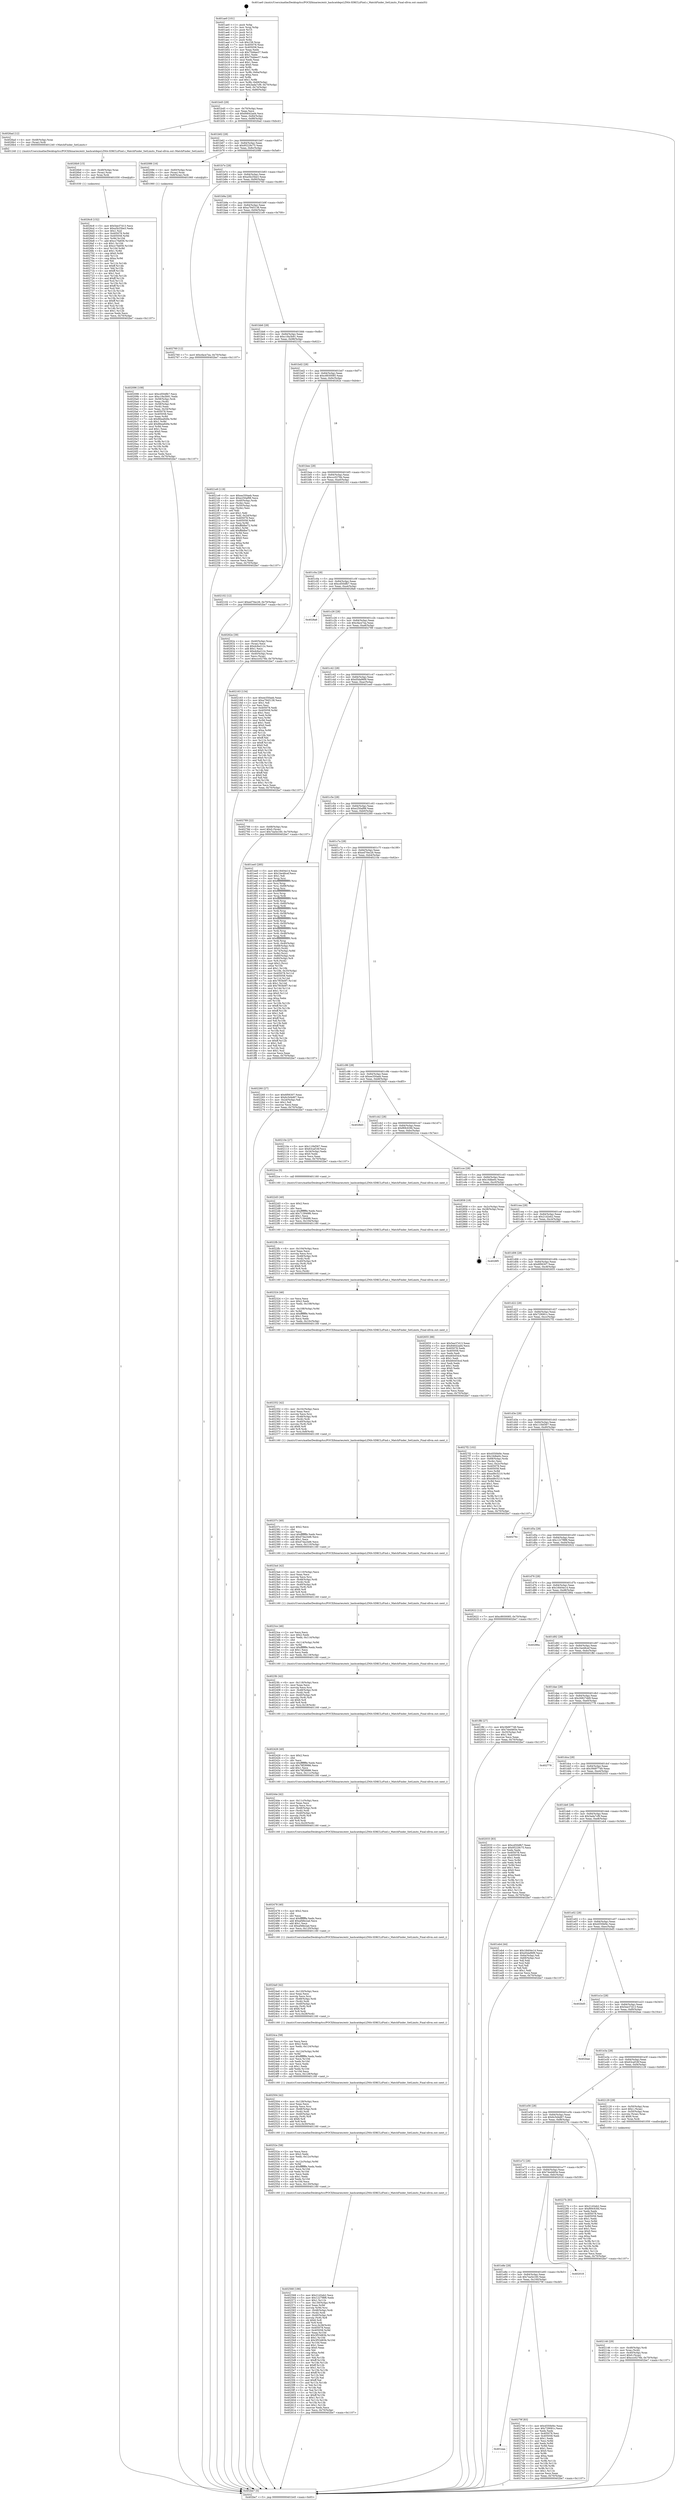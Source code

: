digraph "0x401ae0" {
  label = "0x401ae0 (/mnt/c/Users/mathe/Desktop/tcc/POCII/binaries/extr_hashcatdepsLZMA-SDKCLzFind.c_MatchFinder_SetLimits_Final-ollvm.out::main(0))"
  labelloc = "t"
  node[shape=record]

  Entry [label="",width=0.3,height=0.3,shape=circle,fillcolor=black,style=filled]
  "0x401b45" [label="{
     0x401b45 [29]\l
     | [instrs]\l
     &nbsp;&nbsp;0x401b45 \<+3\>: mov -0x70(%rbp),%eax\l
     &nbsp;&nbsp;0x401b48 \<+2\>: mov %eax,%ecx\l
     &nbsp;&nbsp;0x401b4a \<+6\>: sub $0x84642ad4,%ecx\l
     &nbsp;&nbsp;0x401b50 \<+6\>: mov %eax,-0x84(%rbp)\l
     &nbsp;&nbsp;0x401b56 \<+6\>: mov %ecx,-0x88(%rbp)\l
     &nbsp;&nbsp;0x401b5c \<+6\>: je 00000000004026ad \<main+0xbcd\>\l
  }"]
  "0x4026ad" [label="{
     0x4026ad [12]\l
     | [instrs]\l
     &nbsp;&nbsp;0x4026ad \<+4\>: mov -0x48(%rbp),%rax\l
     &nbsp;&nbsp;0x4026b1 \<+3\>: mov (%rax),%rdi\l
     &nbsp;&nbsp;0x4026b4 \<+5\>: call 0000000000401240 \<MatchFinder_SetLimits\>\l
     | [calls]\l
     &nbsp;&nbsp;0x401240 \{1\} (/mnt/c/Users/mathe/Desktop/tcc/POCII/binaries/extr_hashcatdepsLZMA-SDKCLzFind.c_MatchFinder_SetLimits_Final-ollvm.out::MatchFinder_SetLimits)\l
  }"]
  "0x401b62" [label="{
     0x401b62 [28]\l
     | [instrs]\l
     &nbsp;&nbsp;0x401b62 \<+5\>: jmp 0000000000401b67 \<main+0x87\>\l
     &nbsp;&nbsp;0x401b67 \<+6\>: mov -0x84(%rbp),%eax\l
     &nbsp;&nbsp;0x401b6d \<+5\>: sub $0x95229c75,%eax\l
     &nbsp;&nbsp;0x401b72 \<+6\>: mov %eax,-0x8c(%rbp)\l
     &nbsp;&nbsp;0x401b78 \<+6\>: je 0000000000402086 \<main+0x5a6\>\l
  }"]
  Exit [label="",width=0.3,height=0.3,shape=circle,fillcolor=black,style=filled,peripheries=2]
  "0x402086" [label="{
     0x402086 [16]\l
     | [instrs]\l
     &nbsp;&nbsp;0x402086 \<+4\>: mov -0x60(%rbp),%rax\l
     &nbsp;&nbsp;0x40208a \<+3\>: mov (%rax),%rax\l
     &nbsp;&nbsp;0x40208d \<+4\>: mov 0x8(%rax),%rdi\l
     &nbsp;&nbsp;0x402091 \<+5\>: call 0000000000401060 \<atoi@plt\>\l
     | [calls]\l
     &nbsp;&nbsp;0x401060 \{1\} (unknown)\l
  }"]
  "0x401b7e" [label="{
     0x401b7e [28]\l
     | [instrs]\l
     &nbsp;&nbsp;0x401b7e \<+5\>: jmp 0000000000401b83 \<main+0xa3\>\l
     &nbsp;&nbsp;0x401b83 \<+6\>: mov -0x84(%rbp),%eax\l
     &nbsp;&nbsp;0x401b89 \<+5\>: sub $0xa5b25be3,%eax\l
     &nbsp;&nbsp;0x401b8e \<+6\>: mov %eax,-0x90(%rbp)\l
     &nbsp;&nbsp;0x401b94 \<+6\>: je 0000000000402760 \<main+0xc80\>\l
  }"]
  "0x401eaa" [label="{
     0x401eaa\l
  }", style=dashed]
  "0x402760" [label="{
     0x402760 [12]\l
     | [instrs]\l
     &nbsp;&nbsp;0x402760 \<+7\>: movl $0xcface7ea,-0x70(%rbp)\l
     &nbsp;&nbsp;0x402767 \<+5\>: jmp 0000000000402be7 \<main+0x1107\>\l
  }"]
  "0x401b9a" [label="{
     0x401b9a [28]\l
     | [instrs]\l
     &nbsp;&nbsp;0x401b9a \<+5\>: jmp 0000000000401b9f \<main+0xbf\>\l
     &nbsp;&nbsp;0x401b9f \<+6\>: mov -0x84(%rbp),%eax\l
     &nbsp;&nbsp;0x401ba5 \<+5\>: sub $0xa7945138,%eax\l
     &nbsp;&nbsp;0x401baa \<+6\>: mov %eax,-0x94(%rbp)\l
     &nbsp;&nbsp;0x401bb0 \<+6\>: je 00000000004021e9 \<main+0x709\>\l
  }"]
  "0x40279f" [label="{
     0x40279f [83]\l
     | [instrs]\l
     &nbsp;&nbsp;0x40279f \<+5\>: mov $0x4550bf4c,%eax\l
     &nbsp;&nbsp;0x4027a4 \<+5\>: mov $0x729081c,%ecx\l
     &nbsp;&nbsp;0x4027a9 \<+2\>: xor %edx,%edx\l
     &nbsp;&nbsp;0x4027ab \<+7\>: mov 0x405078,%esi\l
     &nbsp;&nbsp;0x4027b2 \<+7\>: mov 0x405058,%edi\l
     &nbsp;&nbsp;0x4027b9 \<+3\>: sub $0x1,%edx\l
     &nbsp;&nbsp;0x4027bc \<+3\>: mov %esi,%r8d\l
     &nbsp;&nbsp;0x4027bf \<+3\>: add %edx,%r8d\l
     &nbsp;&nbsp;0x4027c2 \<+4\>: imul %r8d,%esi\l
     &nbsp;&nbsp;0x4027c6 \<+3\>: and $0x1,%esi\l
     &nbsp;&nbsp;0x4027c9 \<+3\>: cmp $0x0,%esi\l
     &nbsp;&nbsp;0x4027cc \<+4\>: sete %r9b\l
     &nbsp;&nbsp;0x4027d0 \<+3\>: cmp $0xa,%edi\l
     &nbsp;&nbsp;0x4027d3 \<+4\>: setl %r10b\l
     &nbsp;&nbsp;0x4027d7 \<+3\>: mov %r9b,%r11b\l
     &nbsp;&nbsp;0x4027da \<+3\>: and %r10b,%r11b\l
     &nbsp;&nbsp;0x4027dd \<+3\>: xor %r10b,%r9b\l
     &nbsp;&nbsp;0x4027e0 \<+3\>: or %r9b,%r11b\l
     &nbsp;&nbsp;0x4027e3 \<+4\>: test $0x1,%r11b\l
     &nbsp;&nbsp;0x4027e7 \<+3\>: cmovne %ecx,%eax\l
     &nbsp;&nbsp;0x4027ea \<+3\>: mov %eax,-0x70(%rbp)\l
     &nbsp;&nbsp;0x4027ed \<+5\>: jmp 0000000000402be7 \<main+0x1107\>\l
  }"]
  "0x4021e9" [label="{
     0x4021e9 [119]\l
     | [instrs]\l
     &nbsp;&nbsp;0x4021e9 \<+5\>: mov $0xee350aeb,%eax\l
     &nbsp;&nbsp;0x4021ee \<+5\>: mov $0xe250af98,%ecx\l
     &nbsp;&nbsp;0x4021f3 \<+4\>: mov -0x40(%rbp),%rdx\l
     &nbsp;&nbsp;0x4021f7 \<+2\>: mov (%rdx),%esi\l
     &nbsp;&nbsp;0x4021f9 \<+4\>: mov -0x50(%rbp),%rdx\l
     &nbsp;&nbsp;0x4021fd \<+2\>: cmp (%rdx),%esi\l
     &nbsp;&nbsp;0x4021ff \<+4\>: setl %dil\l
     &nbsp;&nbsp;0x402203 \<+4\>: and $0x1,%dil\l
     &nbsp;&nbsp;0x402207 \<+4\>: mov %dil,-0x2d(%rbp)\l
     &nbsp;&nbsp;0x40220b \<+7\>: mov 0x405078,%esi\l
     &nbsp;&nbsp;0x402212 \<+8\>: mov 0x405058,%r8d\l
     &nbsp;&nbsp;0x40221a \<+3\>: mov %esi,%r9d\l
     &nbsp;&nbsp;0x40221d \<+7\>: sub $0xffddbe72,%r9d\l
     &nbsp;&nbsp;0x402224 \<+4\>: sub $0x1,%r9d\l
     &nbsp;&nbsp;0x402228 \<+7\>: add $0xffddbe72,%r9d\l
     &nbsp;&nbsp;0x40222f \<+4\>: imul %r9d,%esi\l
     &nbsp;&nbsp;0x402233 \<+3\>: and $0x1,%esi\l
     &nbsp;&nbsp;0x402236 \<+3\>: cmp $0x0,%esi\l
     &nbsp;&nbsp;0x402239 \<+4\>: sete %dil\l
     &nbsp;&nbsp;0x40223d \<+4\>: cmp $0xa,%r8d\l
     &nbsp;&nbsp;0x402241 \<+4\>: setl %r10b\l
     &nbsp;&nbsp;0x402245 \<+3\>: mov %dil,%r11b\l
     &nbsp;&nbsp;0x402248 \<+3\>: and %r10b,%r11b\l
     &nbsp;&nbsp;0x40224b \<+3\>: xor %r10b,%dil\l
     &nbsp;&nbsp;0x40224e \<+3\>: or %dil,%r11b\l
     &nbsp;&nbsp;0x402251 \<+4\>: test $0x1,%r11b\l
     &nbsp;&nbsp;0x402255 \<+3\>: cmovne %ecx,%eax\l
     &nbsp;&nbsp;0x402258 \<+3\>: mov %eax,-0x70(%rbp)\l
     &nbsp;&nbsp;0x40225b \<+5\>: jmp 0000000000402be7 \<main+0x1107\>\l
  }"]
  "0x401bb6" [label="{
     0x401bb6 [28]\l
     | [instrs]\l
     &nbsp;&nbsp;0x401bb6 \<+5\>: jmp 0000000000401bbb \<main+0xdb\>\l
     &nbsp;&nbsp;0x401bbb \<+6\>: mov -0x84(%rbp),%eax\l
     &nbsp;&nbsp;0x401bc1 \<+5\>: sub $0xc18a3b91,%eax\l
     &nbsp;&nbsp;0x401bc6 \<+6\>: mov %eax,-0x98(%rbp)\l
     &nbsp;&nbsp;0x401bcc \<+6\>: je 0000000000402102 \<main+0x622\>\l
  }"]
  "0x401e8e" [label="{
     0x401e8e [28]\l
     | [instrs]\l
     &nbsp;&nbsp;0x401e8e \<+5\>: jmp 0000000000401e93 \<main+0x3b3\>\l
     &nbsp;&nbsp;0x401e93 \<+6\>: mov -0x84(%rbp),%eax\l
     &nbsp;&nbsp;0x401e99 \<+5\>: sub $0x7ea5e160,%eax\l
     &nbsp;&nbsp;0x401e9e \<+6\>: mov %eax,-0x100(%rbp)\l
     &nbsp;&nbsp;0x401ea4 \<+6\>: je 000000000040279f \<main+0xcbf\>\l
  }"]
  "0x402102" [label="{
     0x402102 [12]\l
     | [instrs]\l
     &nbsp;&nbsp;0x402102 \<+7\>: movl $0xed70ec26,-0x70(%rbp)\l
     &nbsp;&nbsp;0x402109 \<+5\>: jmp 0000000000402be7 \<main+0x1107\>\l
  }"]
  "0x401bd2" [label="{
     0x401bd2 [28]\l
     | [instrs]\l
     &nbsp;&nbsp;0x401bd2 \<+5\>: jmp 0000000000401bd7 \<main+0xf7\>\l
     &nbsp;&nbsp;0x401bd7 \<+6\>: mov -0x84(%rbp),%eax\l
     &nbsp;&nbsp;0x401bdd \<+5\>: sub $0xc8930085,%eax\l
     &nbsp;&nbsp;0x401be2 \<+6\>: mov %eax,-0x9c(%rbp)\l
     &nbsp;&nbsp;0x401be8 \<+6\>: je 000000000040262e \<main+0xb4e\>\l
  }"]
  "0x402018" [label="{
     0x402018\l
  }", style=dashed]
  "0x40262e" [label="{
     0x40262e [39]\l
     | [instrs]\l
     &nbsp;&nbsp;0x40262e \<+4\>: mov -0x40(%rbp),%rax\l
     &nbsp;&nbsp;0x402632 \<+2\>: mov (%rax),%ecx\l
     &nbsp;&nbsp;0x402634 \<+6\>: sub $0xdc6a212c,%ecx\l
     &nbsp;&nbsp;0x40263a \<+3\>: add $0x1,%ecx\l
     &nbsp;&nbsp;0x40263d \<+6\>: add $0xdc6a212c,%ecx\l
     &nbsp;&nbsp;0x402643 \<+4\>: mov -0x40(%rbp),%rax\l
     &nbsp;&nbsp;0x402647 \<+2\>: mov %ecx,(%rax)\l
     &nbsp;&nbsp;0x402649 \<+7\>: movl $0xccc0276b,-0x70(%rbp)\l
     &nbsp;&nbsp;0x402650 \<+5\>: jmp 0000000000402be7 \<main+0x1107\>\l
  }"]
  "0x401bee" [label="{
     0x401bee [28]\l
     | [instrs]\l
     &nbsp;&nbsp;0x401bee \<+5\>: jmp 0000000000401bf3 \<main+0x113\>\l
     &nbsp;&nbsp;0x401bf3 \<+6\>: mov -0x84(%rbp),%eax\l
     &nbsp;&nbsp;0x401bf9 \<+5\>: sub $0xccc0276b,%eax\l
     &nbsp;&nbsp;0x401bfe \<+6\>: mov %eax,-0xa0(%rbp)\l
     &nbsp;&nbsp;0x401c04 \<+6\>: je 0000000000402163 \<main+0x683\>\l
  }"]
  "0x4026c8" [label="{
     0x4026c8 [152]\l
     | [instrs]\l
     &nbsp;&nbsp;0x4026c8 \<+5\>: mov $0x5ee37d13,%ecx\l
     &nbsp;&nbsp;0x4026cd \<+5\>: mov $0xa5b25be3,%edx\l
     &nbsp;&nbsp;0x4026d2 \<+3\>: mov $0x1,%sil\l
     &nbsp;&nbsp;0x4026d5 \<+8\>: mov 0x405078,%r8d\l
     &nbsp;&nbsp;0x4026dd \<+8\>: mov 0x405058,%r9d\l
     &nbsp;&nbsp;0x4026e5 \<+3\>: mov %r8d,%r10d\l
     &nbsp;&nbsp;0x4026e8 \<+7\>: add $0xcc7fa656,%r10d\l
     &nbsp;&nbsp;0x4026ef \<+4\>: sub $0x1,%r10d\l
     &nbsp;&nbsp;0x4026f3 \<+7\>: sub $0xcc7fa656,%r10d\l
     &nbsp;&nbsp;0x4026fa \<+4\>: imul %r10d,%r8d\l
     &nbsp;&nbsp;0x4026fe \<+4\>: and $0x1,%r8d\l
     &nbsp;&nbsp;0x402702 \<+4\>: cmp $0x0,%r8d\l
     &nbsp;&nbsp;0x402706 \<+4\>: sete %r11b\l
     &nbsp;&nbsp;0x40270a \<+4\>: cmp $0xa,%r9d\l
     &nbsp;&nbsp;0x40270e \<+3\>: setl %bl\l
     &nbsp;&nbsp;0x402711 \<+3\>: mov %r11b,%r14b\l
     &nbsp;&nbsp;0x402714 \<+4\>: xor $0xff,%r14b\l
     &nbsp;&nbsp;0x402718 \<+3\>: mov %bl,%r15b\l
     &nbsp;&nbsp;0x40271b \<+4\>: xor $0xff,%r15b\l
     &nbsp;&nbsp;0x40271f \<+4\>: xor $0x1,%sil\l
     &nbsp;&nbsp;0x402723 \<+3\>: mov %r14b,%r12b\l
     &nbsp;&nbsp;0x402726 \<+4\>: and $0xff,%r12b\l
     &nbsp;&nbsp;0x40272a \<+3\>: and %sil,%r11b\l
     &nbsp;&nbsp;0x40272d \<+3\>: mov %r15b,%r13b\l
     &nbsp;&nbsp;0x402730 \<+4\>: and $0xff,%r13b\l
     &nbsp;&nbsp;0x402734 \<+3\>: and %sil,%bl\l
     &nbsp;&nbsp;0x402737 \<+3\>: or %r11b,%r12b\l
     &nbsp;&nbsp;0x40273a \<+3\>: or %bl,%r13b\l
     &nbsp;&nbsp;0x40273d \<+3\>: xor %r13b,%r12b\l
     &nbsp;&nbsp;0x402740 \<+3\>: or %r15b,%r14b\l
     &nbsp;&nbsp;0x402743 \<+4\>: xor $0xff,%r14b\l
     &nbsp;&nbsp;0x402747 \<+4\>: or $0x1,%sil\l
     &nbsp;&nbsp;0x40274b \<+3\>: and %sil,%r14b\l
     &nbsp;&nbsp;0x40274e \<+3\>: or %r14b,%r12b\l
     &nbsp;&nbsp;0x402751 \<+4\>: test $0x1,%r12b\l
     &nbsp;&nbsp;0x402755 \<+3\>: cmovne %edx,%ecx\l
     &nbsp;&nbsp;0x402758 \<+3\>: mov %ecx,-0x70(%rbp)\l
     &nbsp;&nbsp;0x40275b \<+5\>: jmp 0000000000402be7 \<main+0x1107\>\l
  }"]
  "0x402163" [label="{
     0x402163 [134]\l
     | [instrs]\l
     &nbsp;&nbsp;0x402163 \<+5\>: mov $0xee350aeb,%eax\l
     &nbsp;&nbsp;0x402168 \<+5\>: mov $0xa7945138,%ecx\l
     &nbsp;&nbsp;0x40216d \<+2\>: mov $0x1,%dl\l
     &nbsp;&nbsp;0x40216f \<+2\>: xor %esi,%esi\l
     &nbsp;&nbsp;0x402171 \<+7\>: mov 0x405078,%edi\l
     &nbsp;&nbsp;0x402178 \<+8\>: mov 0x405058,%r8d\l
     &nbsp;&nbsp;0x402180 \<+3\>: sub $0x1,%esi\l
     &nbsp;&nbsp;0x402183 \<+3\>: mov %edi,%r9d\l
     &nbsp;&nbsp;0x402186 \<+3\>: add %esi,%r9d\l
     &nbsp;&nbsp;0x402189 \<+4\>: imul %r9d,%edi\l
     &nbsp;&nbsp;0x40218d \<+3\>: and $0x1,%edi\l
     &nbsp;&nbsp;0x402190 \<+3\>: cmp $0x0,%edi\l
     &nbsp;&nbsp;0x402193 \<+4\>: sete %r10b\l
     &nbsp;&nbsp;0x402197 \<+4\>: cmp $0xa,%r8d\l
     &nbsp;&nbsp;0x40219b \<+4\>: setl %r11b\l
     &nbsp;&nbsp;0x40219f \<+3\>: mov %r10b,%bl\l
     &nbsp;&nbsp;0x4021a2 \<+3\>: xor $0xff,%bl\l
     &nbsp;&nbsp;0x4021a5 \<+3\>: mov %r11b,%r14b\l
     &nbsp;&nbsp;0x4021a8 \<+4\>: xor $0xff,%r14b\l
     &nbsp;&nbsp;0x4021ac \<+3\>: xor $0x0,%dl\l
     &nbsp;&nbsp;0x4021af \<+3\>: mov %bl,%r15b\l
     &nbsp;&nbsp;0x4021b2 \<+4\>: and $0x0,%r15b\l
     &nbsp;&nbsp;0x4021b6 \<+3\>: and %dl,%r10b\l
     &nbsp;&nbsp;0x4021b9 \<+3\>: mov %r14b,%r12b\l
     &nbsp;&nbsp;0x4021bc \<+4\>: and $0x0,%r12b\l
     &nbsp;&nbsp;0x4021c0 \<+3\>: and %dl,%r11b\l
     &nbsp;&nbsp;0x4021c3 \<+3\>: or %r10b,%r15b\l
     &nbsp;&nbsp;0x4021c6 \<+3\>: or %r11b,%r12b\l
     &nbsp;&nbsp;0x4021c9 \<+3\>: xor %r12b,%r15b\l
     &nbsp;&nbsp;0x4021cc \<+3\>: or %r14b,%bl\l
     &nbsp;&nbsp;0x4021cf \<+3\>: xor $0xff,%bl\l
     &nbsp;&nbsp;0x4021d2 \<+3\>: or $0x0,%dl\l
     &nbsp;&nbsp;0x4021d5 \<+2\>: and %dl,%bl\l
     &nbsp;&nbsp;0x4021d7 \<+3\>: or %bl,%r15b\l
     &nbsp;&nbsp;0x4021da \<+4\>: test $0x1,%r15b\l
     &nbsp;&nbsp;0x4021de \<+3\>: cmovne %ecx,%eax\l
     &nbsp;&nbsp;0x4021e1 \<+3\>: mov %eax,-0x70(%rbp)\l
     &nbsp;&nbsp;0x4021e4 \<+5\>: jmp 0000000000402be7 \<main+0x1107\>\l
  }"]
  "0x401c0a" [label="{
     0x401c0a [28]\l
     | [instrs]\l
     &nbsp;&nbsp;0x401c0a \<+5\>: jmp 0000000000401c0f \<main+0x12f\>\l
     &nbsp;&nbsp;0x401c0f \<+6\>: mov -0x84(%rbp),%eax\l
     &nbsp;&nbsp;0x401c15 \<+5\>: sub $0xcd50dfb7,%eax\l
     &nbsp;&nbsp;0x401c1a \<+6\>: mov %eax,-0xa4(%rbp)\l
     &nbsp;&nbsp;0x401c20 \<+6\>: je 00000000004028a6 \<main+0xdc6\>\l
  }"]
  "0x4026b9" [label="{
     0x4026b9 [15]\l
     | [instrs]\l
     &nbsp;&nbsp;0x4026b9 \<+4\>: mov -0x48(%rbp),%rax\l
     &nbsp;&nbsp;0x4026bd \<+3\>: mov (%rax),%rax\l
     &nbsp;&nbsp;0x4026c0 \<+3\>: mov %rax,%rdi\l
     &nbsp;&nbsp;0x4026c3 \<+5\>: call 0000000000401030 \<free@plt\>\l
     | [calls]\l
     &nbsp;&nbsp;0x401030 \{1\} (unknown)\l
  }"]
  "0x4028a6" [label="{
     0x4028a6\l
  }", style=dashed]
  "0x401c26" [label="{
     0x401c26 [28]\l
     | [instrs]\l
     &nbsp;&nbsp;0x401c26 \<+5\>: jmp 0000000000401c2b \<main+0x14b\>\l
     &nbsp;&nbsp;0x401c2b \<+6\>: mov -0x84(%rbp),%eax\l
     &nbsp;&nbsp;0x401c31 \<+5\>: sub $0xcface7ea,%eax\l
     &nbsp;&nbsp;0x401c36 \<+6\>: mov %eax,-0xa8(%rbp)\l
     &nbsp;&nbsp;0x401c3c \<+6\>: je 0000000000402789 \<main+0xca9\>\l
  }"]
  "0x402568" [label="{
     0x402568 [186]\l
     | [instrs]\l
     &nbsp;&nbsp;0x402568 \<+5\>: mov $0x21d2eb2,%ecx\l
     &nbsp;&nbsp;0x40256d \<+5\>: mov $0x1227f8f6,%edx\l
     &nbsp;&nbsp;0x402572 \<+3\>: mov $0x1,%r11b\l
     &nbsp;&nbsp;0x402575 \<+7\>: mov -0x130(%rbp),%r9d\l
     &nbsp;&nbsp;0x40257c \<+4\>: imul %eax,%r9d\l
     &nbsp;&nbsp;0x402580 \<+3\>: movslq %r9d,%rsi\l
     &nbsp;&nbsp;0x402583 \<+4\>: mov -0x48(%rbp),%rdi\l
     &nbsp;&nbsp;0x402587 \<+3\>: mov (%rdi),%rdi\l
     &nbsp;&nbsp;0x40258a \<+4\>: mov -0x40(%rbp),%r8\l
     &nbsp;&nbsp;0x40258e \<+3\>: movslq (%r8),%r8\l
     &nbsp;&nbsp;0x402591 \<+4\>: shl $0x6,%r8\l
     &nbsp;&nbsp;0x402595 \<+3\>: add %r8,%rdi\l
     &nbsp;&nbsp;0x402598 \<+4\>: mov %rsi,0x38(%rdi)\l
     &nbsp;&nbsp;0x40259c \<+7\>: mov 0x405078,%eax\l
     &nbsp;&nbsp;0x4025a3 \<+8\>: mov 0x405058,%r9d\l
     &nbsp;&nbsp;0x4025ab \<+3\>: mov %eax,%r10d\l
     &nbsp;&nbsp;0x4025ae \<+7\>: add $0x3f53d83b,%r10d\l
     &nbsp;&nbsp;0x4025b5 \<+4\>: sub $0x1,%r10d\l
     &nbsp;&nbsp;0x4025b9 \<+7\>: sub $0x3f53d83b,%r10d\l
     &nbsp;&nbsp;0x4025c0 \<+4\>: imul %r10d,%eax\l
     &nbsp;&nbsp;0x4025c4 \<+3\>: and $0x1,%eax\l
     &nbsp;&nbsp;0x4025c7 \<+3\>: cmp $0x0,%eax\l
     &nbsp;&nbsp;0x4025ca \<+3\>: sete %bl\l
     &nbsp;&nbsp;0x4025cd \<+4\>: cmp $0xa,%r9d\l
     &nbsp;&nbsp;0x4025d1 \<+4\>: setl %r14b\l
     &nbsp;&nbsp;0x4025d5 \<+3\>: mov %bl,%r15b\l
     &nbsp;&nbsp;0x4025d8 \<+4\>: xor $0xff,%r15b\l
     &nbsp;&nbsp;0x4025dc \<+3\>: mov %r14b,%r12b\l
     &nbsp;&nbsp;0x4025df \<+4\>: xor $0xff,%r12b\l
     &nbsp;&nbsp;0x4025e3 \<+4\>: xor $0x1,%r11b\l
     &nbsp;&nbsp;0x4025e7 \<+3\>: mov %r15b,%r13b\l
     &nbsp;&nbsp;0x4025ea \<+4\>: and $0xff,%r13b\l
     &nbsp;&nbsp;0x4025ee \<+3\>: and %r11b,%bl\l
     &nbsp;&nbsp;0x4025f1 \<+3\>: mov %r12b,%al\l
     &nbsp;&nbsp;0x4025f4 \<+2\>: and $0xff,%al\l
     &nbsp;&nbsp;0x4025f6 \<+3\>: and %r11b,%r14b\l
     &nbsp;&nbsp;0x4025f9 \<+3\>: or %bl,%r13b\l
     &nbsp;&nbsp;0x4025fc \<+3\>: or %r14b,%al\l
     &nbsp;&nbsp;0x4025ff \<+3\>: xor %al,%r13b\l
     &nbsp;&nbsp;0x402602 \<+3\>: or %r12b,%r15b\l
     &nbsp;&nbsp;0x402605 \<+4\>: xor $0xff,%r15b\l
     &nbsp;&nbsp;0x402609 \<+4\>: or $0x1,%r11b\l
     &nbsp;&nbsp;0x40260d \<+3\>: and %r11b,%r15b\l
     &nbsp;&nbsp;0x402610 \<+3\>: or %r15b,%r13b\l
     &nbsp;&nbsp;0x402613 \<+4\>: test $0x1,%r13b\l
     &nbsp;&nbsp;0x402617 \<+3\>: cmovne %edx,%ecx\l
     &nbsp;&nbsp;0x40261a \<+3\>: mov %ecx,-0x70(%rbp)\l
     &nbsp;&nbsp;0x40261d \<+5\>: jmp 0000000000402be7 \<main+0x1107\>\l
  }"]
  "0x402789" [label="{
     0x402789 [22]\l
     | [instrs]\l
     &nbsp;&nbsp;0x402789 \<+4\>: mov -0x68(%rbp),%rax\l
     &nbsp;&nbsp;0x40278d \<+6\>: movl $0x0,(%rax)\l
     &nbsp;&nbsp;0x402793 \<+7\>: movl $0x7ea5e160,-0x70(%rbp)\l
     &nbsp;&nbsp;0x40279a \<+5\>: jmp 0000000000402be7 \<main+0x1107\>\l
  }"]
  "0x401c42" [label="{
     0x401c42 [28]\l
     | [instrs]\l
     &nbsp;&nbsp;0x401c42 \<+5\>: jmp 0000000000401c47 \<main+0x167\>\l
     &nbsp;&nbsp;0x401c47 \<+6\>: mov -0x84(%rbp),%eax\l
     &nbsp;&nbsp;0x401c4d \<+5\>: sub $0xd5da96f9,%eax\l
     &nbsp;&nbsp;0x401c52 \<+6\>: mov %eax,-0xac(%rbp)\l
     &nbsp;&nbsp;0x401c58 \<+6\>: je 0000000000401ee0 \<main+0x400\>\l
  }"]
  "0x40252e" [label="{
     0x40252e [58]\l
     | [instrs]\l
     &nbsp;&nbsp;0x40252e \<+2\>: xor %ecx,%ecx\l
     &nbsp;&nbsp;0x402530 \<+5\>: mov $0x2,%edx\l
     &nbsp;&nbsp;0x402535 \<+6\>: mov %edx,-0x12c(%rbp)\l
     &nbsp;&nbsp;0x40253b \<+1\>: cltd\l
     &nbsp;&nbsp;0x40253c \<+7\>: mov -0x12c(%rbp),%r9d\l
     &nbsp;&nbsp;0x402543 \<+3\>: idiv %r9d\l
     &nbsp;&nbsp;0x402546 \<+6\>: imul $0xfffffffe,%edx,%edx\l
     &nbsp;&nbsp;0x40254c \<+3\>: mov %ecx,%r10d\l
     &nbsp;&nbsp;0x40254f \<+3\>: sub %edx,%r10d\l
     &nbsp;&nbsp;0x402552 \<+2\>: mov %ecx,%edx\l
     &nbsp;&nbsp;0x402554 \<+3\>: sub $0x1,%edx\l
     &nbsp;&nbsp;0x402557 \<+3\>: add %edx,%r10d\l
     &nbsp;&nbsp;0x40255a \<+3\>: sub %r10d,%ecx\l
     &nbsp;&nbsp;0x40255d \<+6\>: mov %ecx,-0x130(%rbp)\l
     &nbsp;&nbsp;0x402563 \<+5\>: call 0000000000401160 \<next_i\>\l
     | [calls]\l
     &nbsp;&nbsp;0x401160 \{1\} (/mnt/c/Users/mathe/Desktop/tcc/POCII/binaries/extr_hashcatdepsLZMA-SDKCLzFind.c_MatchFinder_SetLimits_Final-ollvm.out::next_i)\l
  }"]
  "0x401ee0" [label="{
     0x401ee0 [285]\l
     | [instrs]\l
     &nbsp;&nbsp;0x401ee0 \<+5\>: mov $0x18404e14,%eax\l
     &nbsp;&nbsp;0x401ee5 \<+5\>: mov $0x1be48cef,%ecx\l
     &nbsp;&nbsp;0x401eea \<+2\>: mov $0x1,%dl\l
     &nbsp;&nbsp;0x401eec \<+3\>: mov %rsp,%rsi\l
     &nbsp;&nbsp;0x401eef \<+4\>: add $0xfffffffffffffff0,%rsi\l
     &nbsp;&nbsp;0x401ef3 \<+3\>: mov %rsi,%rsp\l
     &nbsp;&nbsp;0x401ef6 \<+4\>: mov %rsi,-0x68(%rbp)\l
     &nbsp;&nbsp;0x401efa \<+3\>: mov %rsp,%rsi\l
     &nbsp;&nbsp;0x401efd \<+4\>: add $0xfffffffffffffff0,%rsi\l
     &nbsp;&nbsp;0x401f01 \<+3\>: mov %rsi,%rsp\l
     &nbsp;&nbsp;0x401f04 \<+3\>: mov %rsp,%rdi\l
     &nbsp;&nbsp;0x401f07 \<+4\>: add $0xfffffffffffffff0,%rdi\l
     &nbsp;&nbsp;0x401f0b \<+3\>: mov %rdi,%rsp\l
     &nbsp;&nbsp;0x401f0e \<+4\>: mov %rdi,-0x60(%rbp)\l
     &nbsp;&nbsp;0x401f12 \<+3\>: mov %rsp,%rdi\l
     &nbsp;&nbsp;0x401f15 \<+4\>: add $0xfffffffffffffff0,%rdi\l
     &nbsp;&nbsp;0x401f19 \<+3\>: mov %rdi,%rsp\l
     &nbsp;&nbsp;0x401f1c \<+4\>: mov %rdi,-0x58(%rbp)\l
     &nbsp;&nbsp;0x401f20 \<+3\>: mov %rsp,%rdi\l
     &nbsp;&nbsp;0x401f23 \<+4\>: add $0xfffffffffffffff0,%rdi\l
     &nbsp;&nbsp;0x401f27 \<+3\>: mov %rdi,%rsp\l
     &nbsp;&nbsp;0x401f2a \<+4\>: mov %rdi,-0x50(%rbp)\l
     &nbsp;&nbsp;0x401f2e \<+3\>: mov %rsp,%rdi\l
     &nbsp;&nbsp;0x401f31 \<+4\>: add $0xfffffffffffffff0,%rdi\l
     &nbsp;&nbsp;0x401f35 \<+3\>: mov %rdi,%rsp\l
     &nbsp;&nbsp;0x401f38 \<+4\>: mov %rdi,-0x48(%rbp)\l
     &nbsp;&nbsp;0x401f3c \<+3\>: mov %rsp,%rdi\l
     &nbsp;&nbsp;0x401f3f \<+4\>: add $0xfffffffffffffff0,%rdi\l
     &nbsp;&nbsp;0x401f43 \<+3\>: mov %rdi,%rsp\l
     &nbsp;&nbsp;0x401f46 \<+4\>: mov %rdi,-0x40(%rbp)\l
     &nbsp;&nbsp;0x401f4a \<+4\>: mov -0x68(%rbp),%rdi\l
     &nbsp;&nbsp;0x401f4e \<+6\>: movl $0x0,(%rdi)\l
     &nbsp;&nbsp;0x401f54 \<+4\>: mov -0x74(%rbp),%r8d\l
     &nbsp;&nbsp;0x401f58 \<+3\>: mov %r8d,(%rsi)\l
     &nbsp;&nbsp;0x401f5b \<+4\>: mov -0x60(%rbp),%rdi\l
     &nbsp;&nbsp;0x401f5f \<+4\>: mov -0x80(%rbp),%r9\l
     &nbsp;&nbsp;0x401f63 \<+3\>: mov %r9,(%rdi)\l
     &nbsp;&nbsp;0x401f66 \<+3\>: cmpl $0x2,(%rsi)\l
     &nbsp;&nbsp;0x401f69 \<+4\>: setne %r10b\l
     &nbsp;&nbsp;0x401f6d \<+4\>: and $0x1,%r10b\l
     &nbsp;&nbsp;0x401f71 \<+4\>: mov %r10b,-0x35(%rbp)\l
     &nbsp;&nbsp;0x401f75 \<+8\>: mov 0x405078,%r11d\l
     &nbsp;&nbsp;0x401f7d \<+7\>: mov 0x405058,%ebx\l
     &nbsp;&nbsp;0x401f84 \<+3\>: mov %r11d,%r14d\l
     &nbsp;&nbsp;0x401f87 \<+7\>: sub $0x7f03b0f7,%r14d\l
     &nbsp;&nbsp;0x401f8e \<+4\>: sub $0x1,%r14d\l
     &nbsp;&nbsp;0x401f92 \<+7\>: add $0x7f03b0f7,%r14d\l
     &nbsp;&nbsp;0x401f99 \<+4\>: imul %r14d,%r11d\l
     &nbsp;&nbsp;0x401f9d \<+4\>: and $0x1,%r11d\l
     &nbsp;&nbsp;0x401fa1 \<+4\>: cmp $0x0,%r11d\l
     &nbsp;&nbsp;0x401fa5 \<+4\>: sete %r10b\l
     &nbsp;&nbsp;0x401fa9 \<+3\>: cmp $0xa,%ebx\l
     &nbsp;&nbsp;0x401fac \<+4\>: setl %r15b\l
     &nbsp;&nbsp;0x401fb0 \<+3\>: mov %r10b,%r12b\l
     &nbsp;&nbsp;0x401fb3 \<+4\>: xor $0xff,%r12b\l
     &nbsp;&nbsp;0x401fb7 \<+3\>: mov %r15b,%r13b\l
     &nbsp;&nbsp;0x401fba \<+4\>: xor $0xff,%r13b\l
     &nbsp;&nbsp;0x401fbe \<+3\>: xor $0x1,%dl\l
     &nbsp;&nbsp;0x401fc1 \<+3\>: mov %r12b,%sil\l
     &nbsp;&nbsp;0x401fc4 \<+4\>: and $0xff,%sil\l
     &nbsp;&nbsp;0x401fc8 \<+3\>: and %dl,%r10b\l
     &nbsp;&nbsp;0x401fcb \<+3\>: mov %r13b,%dil\l
     &nbsp;&nbsp;0x401fce \<+4\>: and $0xff,%dil\l
     &nbsp;&nbsp;0x401fd2 \<+3\>: and %dl,%r15b\l
     &nbsp;&nbsp;0x401fd5 \<+3\>: or %r10b,%sil\l
     &nbsp;&nbsp;0x401fd8 \<+3\>: or %r15b,%dil\l
     &nbsp;&nbsp;0x401fdb \<+3\>: xor %dil,%sil\l
     &nbsp;&nbsp;0x401fde \<+3\>: or %r13b,%r12b\l
     &nbsp;&nbsp;0x401fe1 \<+4\>: xor $0xff,%r12b\l
     &nbsp;&nbsp;0x401fe5 \<+3\>: or $0x1,%dl\l
     &nbsp;&nbsp;0x401fe8 \<+3\>: and %dl,%r12b\l
     &nbsp;&nbsp;0x401feb \<+3\>: or %r12b,%sil\l
     &nbsp;&nbsp;0x401fee \<+4\>: test $0x1,%sil\l
     &nbsp;&nbsp;0x401ff2 \<+3\>: cmovne %ecx,%eax\l
     &nbsp;&nbsp;0x401ff5 \<+3\>: mov %eax,-0x70(%rbp)\l
     &nbsp;&nbsp;0x401ff8 \<+5\>: jmp 0000000000402be7 \<main+0x1107\>\l
  }"]
  "0x401c5e" [label="{
     0x401c5e [28]\l
     | [instrs]\l
     &nbsp;&nbsp;0x401c5e \<+5\>: jmp 0000000000401c63 \<main+0x183\>\l
     &nbsp;&nbsp;0x401c63 \<+6\>: mov -0x84(%rbp),%eax\l
     &nbsp;&nbsp;0x401c69 \<+5\>: sub $0xe250af98,%eax\l
     &nbsp;&nbsp;0x401c6e \<+6\>: mov %eax,-0xb0(%rbp)\l
     &nbsp;&nbsp;0x401c74 \<+6\>: je 0000000000402260 \<main+0x780\>\l
  }"]
  "0x402504" [label="{
     0x402504 [42]\l
     | [instrs]\l
     &nbsp;&nbsp;0x402504 \<+6\>: mov -0x128(%rbp),%ecx\l
     &nbsp;&nbsp;0x40250a \<+3\>: imul %eax,%ecx\l
     &nbsp;&nbsp;0x40250d \<+3\>: movslq %ecx,%rsi\l
     &nbsp;&nbsp;0x402510 \<+4\>: mov -0x48(%rbp),%rdi\l
     &nbsp;&nbsp;0x402514 \<+3\>: mov (%rdi),%rdi\l
     &nbsp;&nbsp;0x402517 \<+4\>: mov -0x40(%rbp),%r8\l
     &nbsp;&nbsp;0x40251b \<+3\>: movslq (%r8),%r8\l
     &nbsp;&nbsp;0x40251e \<+4\>: shl $0x6,%r8\l
     &nbsp;&nbsp;0x402522 \<+3\>: add %r8,%rdi\l
     &nbsp;&nbsp;0x402525 \<+4\>: mov %rsi,0x30(%rdi)\l
     &nbsp;&nbsp;0x402529 \<+5\>: call 0000000000401160 \<next_i\>\l
     | [calls]\l
     &nbsp;&nbsp;0x401160 \{1\} (/mnt/c/Users/mathe/Desktop/tcc/POCII/binaries/extr_hashcatdepsLZMA-SDKCLzFind.c_MatchFinder_SetLimits_Final-ollvm.out::next_i)\l
  }"]
  "0x402260" [label="{
     0x402260 [27]\l
     | [instrs]\l
     &nbsp;&nbsp;0x402260 \<+5\>: mov $0x6f06307,%eax\l
     &nbsp;&nbsp;0x402265 \<+5\>: mov $0x6c5d4d67,%ecx\l
     &nbsp;&nbsp;0x40226a \<+3\>: mov -0x2d(%rbp),%dl\l
     &nbsp;&nbsp;0x40226d \<+3\>: test $0x1,%dl\l
     &nbsp;&nbsp;0x402270 \<+3\>: cmovne %ecx,%eax\l
     &nbsp;&nbsp;0x402273 \<+3\>: mov %eax,-0x70(%rbp)\l
     &nbsp;&nbsp;0x402276 \<+5\>: jmp 0000000000402be7 \<main+0x1107\>\l
  }"]
  "0x401c7a" [label="{
     0x401c7a [28]\l
     | [instrs]\l
     &nbsp;&nbsp;0x401c7a \<+5\>: jmp 0000000000401c7f \<main+0x19f\>\l
     &nbsp;&nbsp;0x401c7f \<+6\>: mov -0x84(%rbp),%eax\l
     &nbsp;&nbsp;0x401c85 \<+5\>: sub $0xed70ec26,%eax\l
     &nbsp;&nbsp;0x401c8a \<+6\>: mov %eax,-0xb4(%rbp)\l
     &nbsp;&nbsp;0x401c90 \<+6\>: je 000000000040210e \<main+0x62e\>\l
  }"]
  "0x4024ca" [label="{
     0x4024ca [58]\l
     | [instrs]\l
     &nbsp;&nbsp;0x4024ca \<+2\>: xor %ecx,%ecx\l
     &nbsp;&nbsp;0x4024cc \<+5\>: mov $0x2,%edx\l
     &nbsp;&nbsp;0x4024d1 \<+6\>: mov %edx,-0x124(%rbp)\l
     &nbsp;&nbsp;0x4024d7 \<+1\>: cltd\l
     &nbsp;&nbsp;0x4024d8 \<+7\>: mov -0x124(%rbp),%r9d\l
     &nbsp;&nbsp;0x4024df \<+3\>: idiv %r9d\l
     &nbsp;&nbsp;0x4024e2 \<+6\>: imul $0xfffffffe,%edx,%edx\l
     &nbsp;&nbsp;0x4024e8 \<+3\>: mov %ecx,%r10d\l
     &nbsp;&nbsp;0x4024eb \<+3\>: sub %edx,%r10d\l
     &nbsp;&nbsp;0x4024ee \<+2\>: mov %ecx,%edx\l
     &nbsp;&nbsp;0x4024f0 \<+3\>: sub $0x1,%edx\l
     &nbsp;&nbsp;0x4024f3 \<+3\>: add %edx,%r10d\l
     &nbsp;&nbsp;0x4024f6 \<+3\>: sub %r10d,%ecx\l
     &nbsp;&nbsp;0x4024f9 \<+6\>: mov %ecx,-0x128(%rbp)\l
     &nbsp;&nbsp;0x4024ff \<+5\>: call 0000000000401160 \<next_i\>\l
     | [calls]\l
     &nbsp;&nbsp;0x401160 \{1\} (/mnt/c/Users/mathe/Desktop/tcc/POCII/binaries/extr_hashcatdepsLZMA-SDKCLzFind.c_MatchFinder_SetLimits_Final-ollvm.out::next_i)\l
  }"]
  "0x40210e" [label="{
     0x40210e [27]\l
     | [instrs]\l
     &nbsp;&nbsp;0x40210e \<+5\>: mov $0x110bf367,%eax\l
     &nbsp;&nbsp;0x402113 \<+5\>: mov $0x63caf16f,%ecx\l
     &nbsp;&nbsp;0x402118 \<+3\>: mov -0x34(%rbp),%edx\l
     &nbsp;&nbsp;0x40211b \<+3\>: cmp $0x0,%edx\l
     &nbsp;&nbsp;0x40211e \<+3\>: cmove %ecx,%eax\l
     &nbsp;&nbsp;0x402121 \<+3\>: mov %eax,-0x70(%rbp)\l
     &nbsp;&nbsp;0x402124 \<+5\>: jmp 0000000000402be7 \<main+0x1107\>\l
  }"]
  "0x401c96" [label="{
     0x401c96 [28]\l
     | [instrs]\l
     &nbsp;&nbsp;0x401c96 \<+5\>: jmp 0000000000401c9b \<main+0x1bb\>\l
     &nbsp;&nbsp;0x401c9b \<+6\>: mov -0x84(%rbp),%eax\l
     &nbsp;&nbsp;0x401ca1 \<+5\>: sub $0xee350aeb,%eax\l
     &nbsp;&nbsp;0x401ca6 \<+6\>: mov %eax,-0xb8(%rbp)\l
     &nbsp;&nbsp;0x401cac \<+6\>: je 00000000004028d3 \<main+0xdf3\>\l
  }"]
  "0x4024a0" [label="{
     0x4024a0 [42]\l
     | [instrs]\l
     &nbsp;&nbsp;0x4024a0 \<+6\>: mov -0x120(%rbp),%ecx\l
     &nbsp;&nbsp;0x4024a6 \<+3\>: imul %eax,%ecx\l
     &nbsp;&nbsp;0x4024a9 \<+3\>: movslq %ecx,%rsi\l
     &nbsp;&nbsp;0x4024ac \<+4\>: mov -0x48(%rbp),%rdi\l
     &nbsp;&nbsp;0x4024b0 \<+3\>: mov (%rdi),%rdi\l
     &nbsp;&nbsp;0x4024b3 \<+4\>: mov -0x40(%rbp),%r8\l
     &nbsp;&nbsp;0x4024b7 \<+3\>: movslq (%r8),%r8\l
     &nbsp;&nbsp;0x4024ba \<+4\>: shl $0x6,%r8\l
     &nbsp;&nbsp;0x4024be \<+3\>: add %r8,%rdi\l
     &nbsp;&nbsp;0x4024c1 \<+4\>: mov %rsi,0x28(%rdi)\l
     &nbsp;&nbsp;0x4024c5 \<+5\>: call 0000000000401160 \<next_i\>\l
     | [calls]\l
     &nbsp;&nbsp;0x401160 \{1\} (/mnt/c/Users/mathe/Desktop/tcc/POCII/binaries/extr_hashcatdepsLZMA-SDKCLzFind.c_MatchFinder_SetLimits_Final-ollvm.out::next_i)\l
  }"]
  "0x4028d3" [label="{
     0x4028d3\l
  }", style=dashed]
  "0x401cb2" [label="{
     0x401cb2 [28]\l
     | [instrs]\l
     &nbsp;&nbsp;0x401cb2 \<+5\>: jmp 0000000000401cb7 \<main+0x1d7\>\l
     &nbsp;&nbsp;0x401cb7 \<+6\>: mov -0x84(%rbp),%eax\l
     &nbsp;&nbsp;0x401cbd \<+5\>: sub $0xf69c63fd,%eax\l
     &nbsp;&nbsp;0x401cc2 \<+6\>: mov %eax,-0xbc(%rbp)\l
     &nbsp;&nbsp;0x401cc8 \<+6\>: je 00000000004022ce \<main+0x7ee\>\l
  }"]
  "0x402478" [label="{
     0x402478 [40]\l
     | [instrs]\l
     &nbsp;&nbsp;0x402478 \<+5\>: mov $0x2,%ecx\l
     &nbsp;&nbsp;0x40247d \<+1\>: cltd\l
     &nbsp;&nbsp;0x40247e \<+2\>: idiv %ecx\l
     &nbsp;&nbsp;0x402480 \<+6\>: imul $0xfffffffe,%edx,%ecx\l
     &nbsp;&nbsp;0x402486 \<+6\>: add $0xaf48e2ad,%ecx\l
     &nbsp;&nbsp;0x40248c \<+3\>: add $0x1,%ecx\l
     &nbsp;&nbsp;0x40248f \<+6\>: sub $0xaf48e2ad,%ecx\l
     &nbsp;&nbsp;0x402495 \<+6\>: mov %ecx,-0x120(%rbp)\l
     &nbsp;&nbsp;0x40249b \<+5\>: call 0000000000401160 \<next_i\>\l
     | [calls]\l
     &nbsp;&nbsp;0x401160 \{1\} (/mnt/c/Users/mathe/Desktop/tcc/POCII/binaries/extr_hashcatdepsLZMA-SDKCLzFind.c_MatchFinder_SetLimits_Final-ollvm.out::next_i)\l
  }"]
  "0x4022ce" [label="{
     0x4022ce [5]\l
     | [instrs]\l
     &nbsp;&nbsp;0x4022ce \<+5\>: call 0000000000401160 \<next_i\>\l
     | [calls]\l
     &nbsp;&nbsp;0x401160 \{1\} (/mnt/c/Users/mathe/Desktop/tcc/POCII/binaries/extr_hashcatdepsLZMA-SDKCLzFind.c_MatchFinder_SetLimits_Final-ollvm.out::next_i)\l
  }"]
  "0x401cce" [label="{
     0x401cce [28]\l
     | [instrs]\l
     &nbsp;&nbsp;0x401cce \<+5\>: jmp 0000000000401cd3 \<main+0x1f3\>\l
     &nbsp;&nbsp;0x401cd3 \<+6\>: mov -0x84(%rbp),%eax\l
     &nbsp;&nbsp;0x401cd9 \<+5\>: sub $0x16dbe0c,%eax\l
     &nbsp;&nbsp;0x401cde \<+6\>: mov %eax,-0xc0(%rbp)\l
     &nbsp;&nbsp;0x401ce4 \<+6\>: je 0000000000402858 \<main+0xd78\>\l
  }"]
  "0x40244e" [label="{
     0x40244e [42]\l
     | [instrs]\l
     &nbsp;&nbsp;0x40244e \<+6\>: mov -0x11c(%rbp),%ecx\l
     &nbsp;&nbsp;0x402454 \<+3\>: imul %eax,%ecx\l
     &nbsp;&nbsp;0x402457 \<+3\>: movslq %ecx,%rsi\l
     &nbsp;&nbsp;0x40245a \<+4\>: mov -0x48(%rbp),%rdi\l
     &nbsp;&nbsp;0x40245e \<+3\>: mov (%rdi),%rdi\l
     &nbsp;&nbsp;0x402461 \<+4\>: mov -0x40(%rbp),%r8\l
     &nbsp;&nbsp;0x402465 \<+3\>: movslq (%r8),%r8\l
     &nbsp;&nbsp;0x402468 \<+4\>: shl $0x6,%r8\l
     &nbsp;&nbsp;0x40246c \<+3\>: add %r8,%rdi\l
     &nbsp;&nbsp;0x40246f \<+4\>: mov %rsi,0x20(%rdi)\l
     &nbsp;&nbsp;0x402473 \<+5\>: call 0000000000401160 \<next_i\>\l
     | [calls]\l
     &nbsp;&nbsp;0x401160 \{1\} (/mnt/c/Users/mathe/Desktop/tcc/POCII/binaries/extr_hashcatdepsLZMA-SDKCLzFind.c_MatchFinder_SetLimits_Final-ollvm.out::next_i)\l
  }"]
  "0x402858" [label="{
     0x402858 [18]\l
     | [instrs]\l
     &nbsp;&nbsp;0x402858 \<+3\>: mov -0x2c(%rbp),%eax\l
     &nbsp;&nbsp;0x40285b \<+4\>: lea -0x28(%rbp),%rsp\l
     &nbsp;&nbsp;0x40285f \<+1\>: pop %rbx\l
     &nbsp;&nbsp;0x402860 \<+2\>: pop %r12\l
     &nbsp;&nbsp;0x402862 \<+2\>: pop %r13\l
     &nbsp;&nbsp;0x402864 \<+2\>: pop %r14\l
     &nbsp;&nbsp;0x402866 \<+2\>: pop %r15\l
     &nbsp;&nbsp;0x402868 \<+1\>: pop %rbp\l
     &nbsp;&nbsp;0x402869 \<+1\>: ret\l
  }"]
  "0x401cea" [label="{
     0x401cea [28]\l
     | [instrs]\l
     &nbsp;&nbsp;0x401cea \<+5\>: jmp 0000000000401cef \<main+0x20f\>\l
     &nbsp;&nbsp;0x401cef \<+6\>: mov -0x84(%rbp),%eax\l
     &nbsp;&nbsp;0x401cf5 \<+5\>: sub $0x21d2eb2,%eax\l
     &nbsp;&nbsp;0x401cfa \<+6\>: mov %eax,-0xc4(%rbp)\l
     &nbsp;&nbsp;0x401d00 \<+6\>: je 00000000004028f5 \<main+0xe15\>\l
  }"]
  "0x402426" [label="{
     0x402426 [40]\l
     | [instrs]\l
     &nbsp;&nbsp;0x402426 \<+5\>: mov $0x2,%ecx\l
     &nbsp;&nbsp;0x40242b \<+1\>: cltd\l
     &nbsp;&nbsp;0x40242c \<+2\>: idiv %ecx\l
     &nbsp;&nbsp;0x40242e \<+6\>: imul $0xfffffffe,%edx,%ecx\l
     &nbsp;&nbsp;0x402434 \<+6\>: sub $0x78f28986,%ecx\l
     &nbsp;&nbsp;0x40243a \<+3\>: add $0x1,%ecx\l
     &nbsp;&nbsp;0x40243d \<+6\>: add $0x78f28986,%ecx\l
     &nbsp;&nbsp;0x402443 \<+6\>: mov %ecx,-0x11c(%rbp)\l
     &nbsp;&nbsp;0x402449 \<+5\>: call 0000000000401160 \<next_i\>\l
     | [calls]\l
     &nbsp;&nbsp;0x401160 \{1\} (/mnt/c/Users/mathe/Desktop/tcc/POCII/binaries/extr_hashcatdepsLZMA-SDKCLzFind.c_MatchFinder_SetLimits_Final-ollvm.out::next_i)\l
  }"]
  "0x4028f5" [label="{
     0x4028f5\l
  }", style=dashed]
  "0x401d06" [label="{
     0x401d06 [28]\l
     | [instrs]\l
     &nbsp;&nbsp;0x401d06 \<+5\>: jmp 0000000000401d0b \<main+0x22b\>\l
     &nbsp;&nbsp;0x401d0b \<+6\>: mov -0x84(%rbp),%eax\l
     &nbsp;&nbsp;0x401d11 \<+5\>: sub $0x6f06307,%eax\l
     &nbsp;&nbsp;0x401d16 \<+6\>: mov %eax,-0xc8(%rbp)\l
     &nbsp;&nbsp;0x401d1c \<+6\>: je 0000000000402655 \<main+0xb75\>\l
  }"]
  "0x4023fc" [label="{
     0x4023fc [42]\l
     | [instrs]\l
     &nbsp;&nbsp;0x4023fc \<+6\>: mov -0x118(%rbp),%ecx\l
     &nbsp;&nbsp;0x402402 \<+3\>: imul %eax,%ecx\l
     &nbsp;&nbsp;0x402405 \<+3\>: movslq %ecx,%rsi\l
     &nbsp;&nbsp;0x402408 \<+4\>: mov -0x48(%rbp),%rdi\l
     &nbsp;&nbsp;0x40240c \<+3\>: mov (%rdi),%rdi\l
     &nbsp;&nbsp;0x40240f \<+4\>: mov -0x40(%rbp),%r8\l
     &nbsp;&nbsp;0x402413 \<+3\>: movslq (%r8),%r8\l
     &nbsp;&nbsp;0x402416 \<+4\>: shl $0x6,%r8\l
     &nbsp;&nbsp;0x40241a \<+3\>: add %r8,%rdi\l
     &nbsp;&nbsp;0x40241d \<+4\>: mov %rsi,0x18(%rdi)\l
     &nbsp;&nbsp;0x402421 \<+5\>: call 0000000000401160 \<next_i\>\l
     | [calls]\l
     &nbsp;&nbsp;0x401160 \{1\} (/mnt/c/Users/mathe/Desktop/tcc/POCII/binaries/extr_hashcatdepsLZMA-SDKCLzFind.c_MatchFinder_SetLimits_Final-ollvm.out::next_i)\l
  }"]
  "0x402655" [label="{
     0x402655 [88]\l
     | [instrs]\l
     &nbsp;&nbsp;0x402655 \<+5\>: mov $0x5ee37d13,%eax\l
     &nbsp;&nbsp;0x40265a \<+5\>: mov $0x84642ad4,%ecx\l
     &nbsp;&nbsp;0x40265f \<+7\>: mov 0x405078,%edx\l
     &nbsp;&nbsp;0x402666 \<+7\>: mov 0x405058,%esi\l
     &nbsp;&nbsp;0x40266d \<+2\>: mov %edx,%edi\l
     &nbsp;&nbsp;0x40266f \<+6\>: add $0xb64454cd,%edi\l
     &nbsp;&nbsp;0x402675 \<+3\>: sub $0x1,%edi\l
     &nbsp;&nbsp;0x402678 \<+6\>: sub $0xb64454cd,%edi\l
     &nbsp;&nbsp;0x40267e \<+3\>: imul %edi,%edx\l
     &nbsp;&nbsp;0x402681 \<+3\>: and $0x1,%edx\l
     &nbsp;&nbsp;0x402684 \<+3\>: cmp $0x0,%edx\l
     &nbsp;&nbsp;0x402687 \<+4\>: sete %r8b\l
     &nbsp;&nbsp;0x40268b \<+3\>: cmp $0xa,%esi\l
     &nbsp;&nbsp;0x40268e \<+4\>: setl %r9b\l
     &nbsp;&nbsp;0x402692 \<+3\>: mov %r8b,%r10b\l
     &nbsp;&nbsp;0x402695 \<+3\>: and %r9b,%r10b\l
     &nbsp;&nbsp;0x402698 \<+3\>: xor %r9b,%r8b\l
     &nbsp;&nbsp;0x40269b \<+3\>: or %r8b,%r10b\l
     &nbsp;&nbsp;0x40269e \<+4\>: test $0x1,%r10b\l
     &nbsp;&nbsp;0x4026a2 \<+3\>: cmovne %ecx,%eax\l
     &nbsp;&nbsp;0x4026a5 \<+3\>: mov %eax,-0x70(%rbp)\l
     &nbsp;&nbsp;0x4026a8 \<+5\>: jmp 0000000000402be7 \<main+0x1107\>\l
  }"]
  "0x401d22" [label="{
     0x401d22 [28]\l
     | [instrs]\l
     &nbsp;&nbsp;0x401d22 \<+5\>: jmp 0000000000401d27 \<main+0x247\>\l
     &nbsp;&nbsp;0x401d27 \<+6\>: mov -0x84(%rbp),%eax\l
     &nbsp;&nbsp;0x401d2d \<+5\>: sub $0x729081c,%eax\l
     &nbsp;&nbsp;0x401d32 \<+6\>: mov %eax,-0xcc(%rbp)\l
     &nbsp;&nbsp;0x401d38 \<+6\>: je 00000000004027f2 \<main+0xd12\>\l
  }"]
  "0x4023ce" [label="{
     0x4023ce [46]\l
     | [instrs]\l
     &nbsp;&nbsp;0x4023ce \<+2\>: xor %ecx,%ecx\l
     &nbsp;&nbsp;0x4023d0 \<+5\>: mov $0x2,%edx\l
     &nbsp;&nbsp;0x4023d5 \<+6\>: mov %edx,-0x114(%rbp)\l
     &nbsp;&nbsp;0x4023db \<+1\>: cltd\l
     &nbsp;&nbsp;0x4023dc \<+7\>: mov -0x114(%rbp),%r9d\l
     &nbsp;&nbsp;0x4023e3 \<+3\>: idiv %r9d\l
     &nbsp;&nbsp;0x4023e6 \<+6\>: imul $0xfffffffe,%edx,%edx\l
     &nbsp;&nbsp;0x4023ec \<+3\>: sub $0x1,%ecx\l
     &nbsp;&nbsp;0x4023ef \<+2\>: sub %ecx,%edx\l
     &nbsp;&nbsp;0x4023f1 \<+6\>: mov %edx,-0x118(%rbp)\l
     &nbsp;&nbsp;0x4023f7 \<+5\>: call 0000000000401160 \<next_i\>\l
     | [calls]\l
     &nbsp;&nbsp;0x401160 \{1\} (/mnt/c/Users/mathe/Desktop/tcc/POCII/binaries/extr_hashcatdepsLZMA-SDKCLzFind.c_MatchFinder_SetLimits_Final-ollvm.out::next_i)\l
  }"]
  "0x4027f2" [label="{
     0x4027f2 [102]\l
     | [instrs]\l
     &nbsp;&nbsp;0x4027f2 \<+5\>: mov $0x4550bf4c,%eax\l
     &nbsp;&nbsp;0x4027f7 \<+5\>: mov $0x16dbe0c,%ecx\l
     &nbsp;&nbsp;0x4027fc \<+4\>: mov -0x68(%rbp),%rdx\l
     &nbsp;&nbsp;0x402800 \<+2\>: mov (%rdx),%esi\l
     &nbsp;&nbsp;0x402802 \<+3\>: mov %esi,-0x2c(%rbp)\l
     &nbsp;&nbsp;0x402805 \<+7\>: mov 0x405078,%esi\l
     &nbsp;&nbsp;0x40280c \<+7\>: mov 0x405058,%edi\l
     &nbsp;&nbsp;0x402813 \<+3\>: mov %esi,%r8d\l
     &nbsp;&nbsp;0x402816 \<+7\>: add $0xed9c5210,%r8d\l
     &nbsp;&nbsp;0x40281d \<+4\>: sub $0x1,%r8d\l
     &nbsp;&nbsp;0x402821 \<+7\>: sub $0xed9c5210,%r8d\l
     &nbsp;&nbsp;0x402828 \<+4\>: imul %r8d,%esi\l
     &nbsp;&nbsp;0x40282c \<+3\>: and $0x1,%esi\l
     &nbsp;&nbsp;0x40282f \<+3\>: cmp $0x0,%esi\l
     &nbsp;&nbsp;0x402832 \<+4\>: sete %r9b\l
     &nbsp;&nbsp;0x402836 \<+3\>: cmp $0xa,%edi\l
     &nbsp;&nbsp;0x402839 \<+4\>: setl %r10b\l
     &nbsp;&nbsp;0x40283d \<+3\>: mov %r9b,%r11b\l
     &nbsp;&nbsp;0x402840 \<+3\>: and %r10b,%r11b\l
     &nbsp;&nbsp;0x402843 \<+3\>: xor %r10b,%r9b\l
     &nbsp;&nbsp;0x402846 \<+3\>: or %r9b,%r11b\l
     &nbsp;&nbsp;0x402849 \<+4\>: test $0x1,%r11b\l
     &nbsp;&nbsp;0x40284d \<+3\>: cmovne %ecx,%eax\l
     &nbsp;&nbsp;0x402850 \<+3\>: mov %eax,-0x70(%rbp)\l
     &nbsp;&nbsp;0x402853 \<+5\>: jmp 0000000000402be7 \<main+0x1107\>\l
  }"]
  "0x401d3e" [label="{
     0x401d3e [28]\l
     | [instrs]\l
     &nbsp;&nbsp;0x401d3e \<+5\>: jmp 0000000000401d43 \<main+0x263\>\l
     &nbsp;&nbsp;0x401d43 \<+6\>: mov -0x84(%rbp),%eax\l
     &nbsp;&nbsp;0x401d49 \<+5\>: sub $0x110bf367,%eax\l
     &nbsp;&nbsp;0x401d4e \<+6\>: mov %eax,-0xd0(%rbp)\l
     &nbsp;&nbsp;0x401d54 \<+6\>: je 000000000040276c \<main+0xc8c\>\l
  }"]
  "0x4023a4" [label="{
     0x4023a4 [42]\l
     | [instrs]\l
     &nbsp;&nbsp;0x4023a4 \<+6\>: mov -0x110(%rbp),%ecx\l
     &nbsp;&nbsp;0x4023aa \<+3\>: imul %eax,%ecx\l
     &nbsp;&nbsp;0x4023ad \<+3\>: movslq %ecx,%rsi\l
     &nbsp;&nbsp;0x4023b0 \<+4\>: mov -0x48(%rbp),%rdi\l
     &nbsp;&nbsp;0x4023b4 \<+3\>: mov (%rdi),%rdi\l
     &nbsp;&nbsp;0x4023b7 \<+4\>: mov -0x40(%rbp),%r8\l
     &nbsp;&nbsp;0x4023bb \<+3\>: movslq (%r8),%r8\l
     &nbsp;&nbsp;0x4023be \<+4\>: shl $0x6,%r8\l
     &nbsp;&nbsp;0x4023c2 \<+3\>: add %r8,%rdi\l
     &nbsp;&nbsp;0x4023c5 \<+4\>: mov %rsi,0x10(%rdi)\l
     &nbsp;&nbsp;0x4023c9 \<+5\>: call 0000000000401160 \<next_i\>\l
     | [calls]\l
     &nbsp;&nbsp;0x401160 \{1\} (/mnt/c/Users/mathe/Desktop/tcc/POCII/binaries/extr_hashcatdepsLZMA-SDKCLzFind.c_MatchFinder_SetLimits_Final-ollvm.out::next_i)\l
  }"]
  "0x40276c" [label="{
     0x40276c\l
  }", style=dashed]
  "0x401d5a" [label="{
     0x401d5a [28]\l
     | [instrs]\l
     &nbsp;&nbsp;0x401d5a \<+5\>: jmp 0000000000401d5f \<main+0x27f\>\l
     &nbsp;&nbsp;0x401d5f \<+6\>: mov -0x84(%rbp),%eax\l
     &nbsp;&nbsp;0x401d65 \<+5\>: sub $0x1227f8f6,%eax\l
     &nbsp;&nbsp;0x401d6a \<+6\>: mov %eax,-0xd4(%rbp)\l
     &nbsp;&nbsp;0x401d70 \<+6\>: je 0000000000402622 \<main+0xb42\>\l
  }"]
  "0x40237c" [label="{
     0x40237c [40]\l
     | [instrs]\l
     &nbsp;&nbsp;0x40237c \<+5\>: mov $0x2,%ecx\l
     &nbsp;&nbsp;0x402381 \<+1\>: cltd\l
     &nbsp;&nbsp;0x402382 \<+2\>: idiv %ecx\l
     &nbsp;&nbsp;0x402384 \<+6\>: imul $0xfffffffe,%edx,%ecx\l
     &nbsp;&nbsp;0x40238a \<+6\>: add $0xd7da24d6,%ecx\l
     &nbsp;&nbsp;0x402390 \<+3\>: add $0x1,%ecx\l
     &nbsp;&nbsp;0x402393 \<+6\>: sub $0xd7da24d6,%ecx\l
     &nbsp;&nbsp;0x402399 \<+6\>: mov %ecx,-0x110(%rbp)\l
     &nbsp;&nbsp;0x40239f \<+5\>: call 0000000000401160 \<next_i\>\l
     | [calls]\l
     &nbsp;&nbsp;0x401160 \{1\} (/mnt/c/Users/mathe/Desktop/tcc/POCII/binaries/extr_hashcatdepsLZMA-SDKCLzFind.c_MatchFinder_SetLimits_Final-ollvm.out::next_i)\l
  }"]
  "0x402622" [label="{
     0x402622 [12]\l
     | [instrs]\l
     &nbsp;&nbsp;0x402622 \<+7\>: movl $0xc8930085,-0x70(%rbp)\l
     &nbsp;&nbsp;0x402629 \<+5\>: jmp 0000000000402be7 \<main+0x1107\>\l
  }"]
  "0x401d76" [label="{
     0x401d76 [28]\l
     | [instrs]\l
     &nbsp;&nbsp;0x401d76 \<+5\>: jmp 0000000000401d7b \<main+0x29b\>\l
     &nbsp;&nbsp;0x401d7b \<+6\>: mov -0x84(%rbp),%eax\l
     &nbsp;&nbsp;0x401d81 \<+5\>: sub $0x18404e14,%eax\l
     &nbsp;&nbsp;0x401d86 \<+6\>: mov %eax,-0xd8(%rbp)\l
     &nbsp;&nbsp;0x401d8c \<+6\>: je 000000000040286a \<main+0xd8a\>\l
  }"]
  "0x402352" [label="{
     0x402352 [42]\l
     | [instrs]\l
     &nbsp;&nbsp;0x402352 \<+6\>: mov -0x10c(%rbp),%ecx\l
     &nbsp;&nbsp;0x402358 \<+3\>: imul %eax,%ecx\l
     &nbsp;&nbsp;0x40235b \<+3\>: movslq %ecx,%rsi\l
     &nbsp;&nbsp;0x40235e \<+4\>: mov -0x48(%rbp),%rdi\l
     &nbsp;&nbsp;0x402362 \<+3\>: mov (%rdi),%rdi\l
     &nbsp;&nbsp;0x402365 \<+4\>: mov -0x40(%rbp),%r8\l
     &nbsp;&nbsp;0x402369 \<+3\>: movslq (%r8),%r8\l
     &nbsp;&nbsp;0x40236c \<+4\>: shl $0x6,%r8\l
     &nbsp;&nbsp;0x402370 \<+3\>: add %r8,%rdi\l
     &nbsp;&nbsp;0x402373 \<+4\>: mov %rsi,0x8(%rdi)\l
     &nbsp;&nbsp;0x402377 \<+5\>: call 0000000000401160 \<next_i\>\l
     | [calls]\l
     &nbsp;&nbsp;0x401160 \{1\} (/mnt/c/Users/mathe/Desktop/tcc/POCII/binaries/extr_hashcatdepsLZMA-SDKCLzFind.c_MatchFinder_SetLimits_Final-ollvm.out::next_i)\l
  }"]
  "0x40286a" [label="{
     0x40286a\l
  }", style=dashed]
  "0x401d92" [label="{
     0x401d92 [28]\l
     | [instrs]\l
     &nbsp;&nbsp;0x401d92 \<+5\>: jmp 0000000000401d97 \<main+0x2b7\>\l
     &nbsp;&nbsp;0x401d97 \<+6\>: mov -0x84(%rbp),%eax\l
     &nbsp;&nbsp;0x401d9d \<+5\>: sub $0x1be48cef,%eax\l
     &nbsp;&nbsp;0x401da2 \<+6\>: mov %eax,-0xdc(%rbp)\l
     &nbsp;&nbsp;0x401da8 \<+6\>: je 0000000000401ffd \<main+0x51d\>\l
  }"]
  "0x402324" [label="{
     0x402324 [46]\l
     | [instrs]\l
     &nbsp;&nbsp;0x402324 \<+2\>: xor %ecx,%ecx\l
     &nbsp;&nbsp;0x402326 \<+5\>: mov $0x2,%edx\l
     &nbsp;&nbsp;0x40232b \<+6\>: mov %edx,-0x108(%rbp)\l
     &nbsp;&nbsp;0x402331 \<+1\>: cltd\l
     &nbsp;&nbsp;0x402332 \<+7\>: mov -0x108(%rbp),%r9d\l
     &nbsp;&nbsp;0x402339 \<+3\>: idiv %r9d\l
     &nbsp;&nbsp;0x40233c \<+6\>: imul $0xfffffffe,%edx,%edx\l
     &nbsp;&nbsp;0x402342 \<+3\>: sub $0x1,%ecx\l
     &nbsp;&nbsp;0x402345 \<+2\>: sub %ecx,%edx\l
     &nbsp;&nbsp;0x402347 \<+6\>: mov %edx,-0x10c(%rbp)\l
     &nbsp;&nbsp;0x40234d \<+5\>: call 0000000000401160 \<next_i\>\l
     | [calls]\l
     &nbsp;&nbsp;0x401160 \{1\} (/mnt/c/Users/mathe/Desktop/tcc/POCII/binaries/extr_hashcatdepsLZMA-SDKCLzFind.c_MatchFinder_SetLimits_Final-ollvm.out::next_i)\l
  }"]
  "0x401ffd" [label="{
     0x401ffd [27]\l
     | [instrs]\l
     &nbsp;&nbsp;0x401ffd \<+5\>: mov $0x39d97749,%eax\l
     &nbsp;&nbsp;0x402002 \<+5\>: mov $0x74ed465e,%ecx\l
     &nbsp;&nbsp;0x402007 \<+3\>: mov -0x35(%rbp),%dl\l
     &nbsp;&nbsp;0x40200a \<+3\>: test $0x1,%dl\l
     &nbsp;&nbsp;0x40200d \<+3\>: cmovne %ecx,%eax\l
     &nbsp;&nbsp;0x402010 \<+3\>: mov %eax,-0x70(%rbp)\l
     &nbsp;&nbsp;0x402013 \<+5\>: jmp 0000000000402be7 \<main+0x1107\>\l
  }"]
  "0x401dae" [label="{
     0x401dae [28]\l
     | [instrs]\l
     &nbsp;&nbsp;0x401dae \<+5\>: jmp 0000000000401db3 \<main+0x2d3\>\l
     &nbsp;&nbsp;0x401db3 \<+6\>: mov -0x84(%rbp),%eax\l
     &nbsp;&nbsp;0x401db9 \<+5\>: sub $0x26827dd9,%eax\l
     &nbsp;&nbsp;0x401dbe \<+6\>: mov %eax,-0xe0(%rbp)\l
     &nbsp;&nbsp;0x401dc4 \<+6\>: je 0000000000402778 \<main+0xc98\>\l
  }"]
  "0x4022fb" [label="{
     0x4022fb [41]\l
     | [instrs]\l
     &nbsp;&nbsp;0x4022fb \<+6\>: mov -0x104(%rbp),%ecx\l
     &nbsp;&nbsp;0x402301 \<+3\>: imul %eax,%ecx\l
     &nbsp;&nbsp;0x402304 \<+3\>: movslq %ecx,%rsi\l
     &nbsp;&nbsp;0x402307 \<+4\>: mov -0x48(%rbp),%rdi\l
     &nbsp;&nbsp;0x40230b \<+3\>: mov (%rdi),%rdi\l
     &nbsp;&nbsp;0x40230e \<+4\>: mov -0x40(%rbp),%r8\l
     &nbsp;&nbsp;0x402312 \<+3\>: movslq (%r8),%r8\l
     &nbsp;&nbsp;0x402315 \<+4\>: shl $0x6,%r8\l
     &nbsp;&nbsp;0x402319 \<+3\>: add %r8,%rdi\l
     &nbsp;&nbsp;0x40231c \<+3\>: mov %rsi,(%rdi)\l
     &nbsp;&nbsp;0x40231f \<+5\>: call 0000000000401160 \<next_i\>\l
     | [calls]\l
     &nbsp;&nbsp;0x401160 \{1\} (/mnt/c/Users/mathe/Desktop/tcc/POCII/binaries/extr_hashcatdepsLZMA-SDKCLzFind.c_MatchFinder_SetLimits_Final-ollvm.out::next_i)\l
  }"]
  "0x402778" [label="{
     0x402778\l
  }", style=dashed]
  "0x401dca" [label="{
     0x401dca [28]\l
     | [instrs]\l
     &nbsp;&nbsp;0x401dca \<+5\>: jmp 0000000000401dcf \<main+0x2ef\>\l
     &nbsp;&nbsp;0x401dcf \<+6\>: mov -0x84(%rbp),%eax\l
     &nbsp;&nbsp;0x401dd5 \<+5\>: sub $0x39d97749,%eax\l
     &nbsp;&nbsp;0x401dda \<+6\>: mov %eax,-0xe4(%rbp)\l
     &nbsp;&nbsp;0x401de0 \<+6\>: je 0000000000402033 \<main+0x553\>\l
  }"]
  "0x4022d3" [label="{
     0x4022d3 [40]\l
     | [instrs]\l
     &nbsp;&nbsp;0x4022d3 \<+5\>: mov $0x2,%ecx\l
     &nbsp;&nbsp;0x4022d8 \<+1\>: cltd\l
     &nbsp;&nbsp;0x4022d9 \<+2\>: idiv %ecx\l
     &nbsp;&nbsp;0x4022db \<+6\>: imul $0xfffffffe,%edx,%ecx\l
     &nbsp;&nbsp;0x4022e1 \<+6\>: add $0x713949f6,%ecx\l
     &nbsp;&nbsp;0x4022e7 \<+3\>: add $0x1,%ecx\l
     &nbsp;&nbsp;0x4022ea \<+6\>: sub $0x713949f6,%ecx\l
     &nbsp;&nbsp;0x4022f0 \<+6\>: mov %ecx,-0x104(%rbp)\l
     &nbsp;&nbsp;0x4022f6 \<+5\>: call 0000000000401160 \<next_i\>\l
     | [calls]\l
     &nbsp;&nbsp;0x401160 \{1\} (/mnt/c/Users/mathe/Desktop/tcc/POCII/binaries/extr_hashcatdepsLZMA-SDKCLzFind.c_MatchFinder_SetLimits_Final-ollvm.out::next_i)\l
  }"]
  "0x402033" [label="{
     0x402033 [83]\l
     | [instrs]\l
     &nbsp;&nbsp;0x402033 \<+5\>: mov $0xcd50dfb7,%eax\l
     &nbsp;&nbsp;0x402038 \<+5\>: mov $0x95229c75,%ecx\l
     &nbsp;&nbsp;0x40203d \<+2\>: xor %edx,%edx\l
     &nbsp;&nbsp;0x40203f \<+7\>: mov 0x405078,%esi\l
     &nbsp;&nbsp;0x402046 \<+7\>: mov 0x405058,%edi\l
     &nbsp;&nbsp;0x40204d \<+3\>: sub $0x1,%edx\l
     &nbsp;&nbsp;0x402050 \<+3\>: mov %esi,%r8d\l
     &nbsp;&nbsp;0x402053 \<+3\>: add %edx,%r8d\l
     &nbsp;&nbsp;0x402056 \<+4\>: imul %r8d,%esi\l
     &nbsp;&nbsp;0x40205a \<+3\>: and $0x1,%esi\l
     &nbsp;&nbsp;0x40205d \<+3\>: cmp $0x0,%esi\l
     &nbsp;&nbsp;0x402060 \<+4\>: sete %r9b\l
     &nbsp;&nbsp;0x402064 \<+3\>: cmp $0xa,%edi\l
     &nbsp;&nbsp;0x402067 \<+4\>: setl %r10b\l
     &nbsp;&nbsp;0x40206b \<+3\>: mov %r9b,%r11b\l
     &nbsp;&nbsp;0x40206e \<+3\>: and %r10b,%r11b\l
     &nbsp;&nbsp;0x402071 \<+3\>: xor %r10b,%r9b\l
     &nbsp;&nbsp;0x402074 \<+3\>: or %r9b,%r11b\l
     &nbsp;&nbsp;0x402077 \<+4\>: test $0x1,%r11b\l
     &nbsp;&nbsp;0x40207b \<+3\>: cmovne %ecx,%eax\l
     &nbsp;&nbsp;0x40207e \<+3\>: mov %eax,-0x70(%rbp)\l
     &nbsp;&nbsp;0x402081 \<+5\>: jmp 0000000000402be7 \<main+0x1107\>\l
  }"]
  "0x401de6" [label="{
     0x401de6 [28]\l
     | [instrs]\l
     &nbsp;&nbsp;0x401de6 \<+5\>: jmp 0000000000401deb \<main+0x30b\>\l
     &nbsp;&nbsp;0x401deb \<+6\>: mov -0x84(%rbp),%eax\l
     &nbsp;&nbsp;0x401df1 \<+5\>: sub $0x3ada7cf9,%eax\l
     &nbsp;&nbsp;0x401df6 \<+6\>: mov %eax,-0xe8(%rbp)\l
     &nbsp;&nbsp;0x401dfc \<+6\>: je 0000000000401eb4 \<main+0x3d4\>\l
  }"]
  "0x401e72" [label="{
     0x401e72 [28]\l
     | [instrs]\l
     &nbsp;&nbsp;0x401e72 \<+5\>: jmp 0000000000401e77 \<main+0x397\>\l
     &nbsp;&nbsp;0x401e77 \<+6\>: mov -0x84(%rbp),%eax\l
     &nbsp;&nbsp;0x401e7d \<+5\>: sub $0x74ed465e,%eax\l
     &nbsp;&nbsp;0x401e82 \<+6\>: mov %eax,-0xfc(%rbp)\l
     &nbsp;&nbsp;0x401e88 \<+6\>: je 0000000000402018 \<main+0x538\>\l
  }"]
  "0x401eb4" [label="{
     0x401eb4 [44]\l
     | [instrs]\l
     &nbsp;&nbsp;0x401eb4 \<+5\>: mov $0x18404e14,%eax\l
     &nbsp;&nbsp;0x401eb9 \<+5\>: mov $0xd5da96f9,%ecx\l
     &nbsp;&nbsp;0x401ebe \<+3\>: mov -0x6a(%rbp),%dl\l
     &nbsp;&nbsp;0x401ec1 \<+4\>: mov -0x69(%rbp),%sil\l
     &nbsp;&nbsp;0x401ec5 \<+3\>: mov %dl,%dil\l
     &nbsp;&nbsp;0x401ec8 \<+3\>: and %sil,%dil\l
     &nbsp;&nbsp;0x401ecb \<+3\>: xor %sil,%dl\l
     &nbsp;&nbsp;0x401ece \<+3\>: or %dl,%dil\l
     &nbsp;&nbsp;0x401ed1 \<+4\>: test $0x1,%dil\l
     &nbsp;&nbsp;0x401ed5 \<+3\>: cmovne %ecx,%eax\l
     &nbsp;&nbsp;0x401ed8 \<+3\>: mov %eax,-0x70(%rbp)\l
     &nbsp;&nbsp;0x401edb \<+5\>: jmp 0000000000402be7 \<main+0x1107\>\l
  }"]
  "0x401e02" [label="{
     0x401e02 [28]\l
     | [instrs]\l
     &nbsp;&nbsp;0x401e02 \<+5\>: jmp 0000000000401e07 \<main+0x327\>\l
     &nbsp;&nbsp;0x401e07 \<+6\>: mov -0x84(%rbp),%eax\l
     &nbsp;&nbsp;0x401e0d \<+5\>: sub $0x4550bf4c,%eax\l
     &nbsp;&nbsp;0x401e12 \<+6\>: mov %eax,-0xec(%rbp)\l
     &nbsp;&nbsp;0x401e18 \<+6\>: je 0000000000402bd5 \<main+0x10f5\>\l
  }"]
  "0x402be7" [label="{
     0x402be7 [5]\l
     | [instrs]\l
     &nbsp;&nbsp;0x402be7 \<+5\>: jmp 0000000000401b45 \<main+0x65\>\l
  }"]
  "0x401ae0" [label="{
     0x401ae0 [101]\l
     | [instrs]\l
     &nbsp;&nbsp;0x401ae0 \<+1\>: push %rbp\l
     &nbsp;&nbsp;0x401ae1 \<+3\>: mov %rsp,%rbp\l
     &nbsp;&nbsp;0x401ae4 \<+2\>: push %r15\l
     &nbsp;&nbsp;0x401ae6 \<+2\>: push %r14\l
     &nbsp;&nbsp;0x401ae8 \<+2\>: push %r13\l
     &nbsp;&nbsp;0x401aea \<+2\>: push %r12\l
     &nbsp;&nbsp;0x401aec \<+1\>: push %rbx\l
     &nbsp;&nbsp;0x401aed \<+7\>: sub $0x158,%rsp\l
     &nbsp;&nbsp;0x401af4 \<+7\>: mov 0x405078,%eax\l
     &nbsp;&nbsp;0x401afb \<+7\>: mov 0x405058,%ecx\l
     &nbsp;&nbsp;0x401b02 \<+2\>: mov %eax,%edx\l
     &nbsp;&nbsp;0x401b04 \<+6\>: sub $0x75ddee37,%edx\l
     &nbsp;&nbsp;0x401b0a \<+3\>: sub $0x1,%edx\l
     &nbsp;&nbsp;0x401b0d \<+6\>: add $0x75ddee37,%edx\l
     &nbsp;&nbsp;0x401b13 \<+3\>: imul %edx,%eax\l
     &nbsp;&nbsp;0x401b16 \<+3\>: and $0x1,%eax\l
     &nbsp;&nbsp;0x401b19 \<+3\>: cmp $0x0,%eax\l
     &nbsp;&nbsp;0x401b1c \<+4\>: sete %r8b\l
     &nbsp;&nbsp;0x401b20 \<+4\>: and $0x1,%r8b\l
     &nbsp;&nbsp;0x401b24 \<+4\>: mov %r8b,-0x6a(%rbp)\l
     &nbsp;&nbsp;0x401b28 \<+3\>: cmp $0xa,%ecx\l
     &nbsp;&nbsp;0x401b2b \<+4\>: setl %r8b\l
     &nbsp;&nbsp;0x401b2f \<+4\>: and $0x1,%r8b\l
     &nbsp;&nbsp;0x401b33 \<+4\>: mov %r8b,-0x69(%rbp)\l
     &nbsp;&nbsp;0x401b37 \<+7\>: movl $0x3ada7cf9,-0x70(%rbp)\l
     &nbsp;&nbsp;0x401b3e \<+3\>: mov %edi,-0x74(%rbp)\l
     &nbsp;&nbsp;0x401b41 \<+4\>: mov %rsi,-0x80(%rbp)\l
  }"]
  "0x40227b" [label="{
     0x40227b [83]\l
     | [instrs]\l
     &nbsp;&nbsp;0x40227b \<+5\>: mov $0x21d2eb2,%eax\l
     &nbsp;&nbsp;0x402280 \<+5\>: mov $0xf69c63fd,%ecx\l
     &nbsp;&nbsp;0x402285 \<+2\>: xor %edx,%edx\l
     &nbsp;&nbsp;0x402287 \<+7\>: mov 0x405078,%esi\l
     &nbsp;&nbsp;0x40228e \<+7\>: mov 0x405058,%edi\l
     &nbsp;&nbsp;0x402295 \<+3\>: sub $0x1,%edx\l
     &nbsp;&nbsp;0x402298 \<+3\>: mov %esi,%r8d\l
     &nbsp;&nbsp;0x40229b \<+3\>: add %edx,%r8d\l
     &nbsp;&nbsp;0x40229e \<+4\>: imul %r8d,%esi\l
     &nbsp;&nbsp;0x4022a2 \<+3\>: and $0x1,%esi\l
     &nbsp;&nbsp;0x4022a5 \<+3\>: cmp $0x0,%esi\l
     &nbsp;&nbsp;0x4022a8 \<+4\>: sete %r9b\l
     &nbsp;&nbsp;0x4022ac \<+3\>: cmp $0xa,%edi\l
     &nbsp;&nbsp;0x4022af \<+4\>: setl %r10b\l
     &nbsp;&nbsp;0x4022b3 \<+3\>: mov %r9b,%r11b\l
     &nbsp;&nbsp;0x4022b6 \<+3\>: and %r10b,%r11b\l
     &nbsp;&nbsp;0x4022b9 \<+3\>: xor %r10b,%r9b\l
     &nbsp;&nbsp;0x4022bc \<+3\>: or %r9b,%r11b\l
     &nbsp;&nbsp;0x4022bf \<+4\>: test $0x1,%r11b\l
     &nbsp;&nbsp;0x4022c3 \<+3\>: cmovne %ecx,%eax\l
     &nbsp;&nbsp;0x4022c6 \<+3\>: mov %eax,-0x70(%rbp)\l
     &nbsp;&nbsp;0x4022c9 \<+5\>: jmp 0000000000402be7 \<main+0x1107\>\l
  }"]
  "0x402096" [label="{
     0x402096 [108]\l
     | [instrs]\l
     &nbsp;&nbsp;0x402096 \<+5\>: mov $0xcd50dfb7,%ecx\l
     &nbsp;&nbsp;0x40209b \<+5\>: mov $0xc18a3b91,%edx\l
     &nbsp;&nbsp;0x4020a0 \<+4\>: mov -0x58(%rbp),%rdi\l
     &nbsp;&nbsp;0x4020a4 \<+2\>: mov %eax,(%rdi)\l
     &nbsp;&nbsp;0x4020a6 \<+4\>: mov -0x58(%rbp),%rdi\l
     &nbsp;&nbsp;0x4020aa \<+2\>: mov (%rdi),%eax\l
     &nbsp;&nbsp;0x4020ac \<+3\>: mov %eax,-0x34(%rbp)\l
     &nbsp;&nbsp;0x4020af \<+7\>: mov 0x405078,%eax\l
     &nbsp;&nbsp;0x4020b6 \<+7\>: mov 0x405058,%esi\l
     &nbsp;&nbsp;0x4020bd \<+3\>: mov %eax,%r8d\l
     &nbsp;&nbsp;0x4020c0 \<+7\>: sub $0x86ea849e,%r8d\l
     &nbsp;&nbsp;0x4020c7 \<+4\>: sub $0x1,%r8d\l
     &nbsp;&nbsp;0x4020cb \<+7\>: add $0x86ea849e,%r8d\l
     &nbsp;&nbsp;0x4020d2 \<+4\>: imul %r8d,%eax\l
     &nbsp;&nbsp;0x4020d6 \<+3\>: and $0x1,%eax\l
     &nbsp;&nbsp;0x4020d9 \<+3\>: cmp $0x0,%eax\l
     &nbsp;&nbsp;0x4020dc \<+4\>: sete %r9b\l
     &nbsp;&nbsp;0x4020e0 \<+3\>: cmp $0xa,%esi\l
     &nbsp;&nbsp;0x4020e3 \<+4\>: setl %r10b\l
     &nbsp;&nbsp;0x4020e7 \<+3\>: mov %r9b,%r11b\l
     &nbsp;&nbsp;0x4020ea \<+3\>: and %r10b,%r11b\l
     &nbsp;&nbsp;0x4020ed \<+3\>: xor %r10b,%r9b\l
     &nbsp;&nbsp;0x4020f0 \<+3\>: or %r9b,%r11b\l
     &nbsp;&nbsp;0x4020f3 \<+4\>: test $0x1,%r11b\l
     &nbsp;&nbsp;0x4020f7 \<+3\>: cmovne %edx,%ecx\l
     &nbsp;&nbsp;0x4020fa \<+3\>: mov %ecx,-0x70(%rbp)\l
     &nbsp;&nbsp;0x4020fd \<+5\>: jmp 0000000000402be7 \<main+0x1107\>\l
  }"]
  "0x402146" [label="{
     0x402146 [29]\l
     | [instrs]\l
     &nbsp;&nbsp;0x402146 \<+4\>: mov -0x48(%rbp),%rdi\l
     &nbsp;&nbsp;0x40214a \<+3\>: mov %rax,(%rdi)\l
     &nbsp;&nbsp;0x40214d \<+4\>: mov -0x40(%rbp),%rax\l
     &nbsp;&nbsp;0x402151 \<+6\>: movl $0x0,(%rax)\l
     &nbsp;&nbsp;0x402157 \<+7\>: movl $0xccc0276b,-0x70(%rbp)\l
     &nbsp;&nbsp;0x40215e \<+5\>: jmp 0000000000402be7 \<main+0x1107\>\l
  }"]
  "0x402bd5" [label="{
     0x402bd5\l
  }", style=dashed]
  "0x401e1e" [label="{
     0x401e1e [28]\l
     | [instrs]\l
     &nbsp;&nbsp;0x401e1e \<+5\>: jmp 0000000000401e23 \<main+0x343\>\l
     &nbsp;&nbsp;0x401e23 \<+6\>: mov -0x84(%rbp),%eax\l
     &nbsp;&nbsp;0x401e29 \<+5\>: sub $0x5ee37d13,%eax\l
     &nbsp;&nbsp;0x401e2e \<+6\>: mov %eax,-0xf0(%rbp)\l
     &nbsp;&nbsp;0x401e34 \<+6\>: je 0000000000402bae \<main+0x10ce\>\l
  }"]
  "0x401e56" [label="{
     0x401e56 [28]\l
     | [instrs]\l
     &nbsp;&nbsp;0x401e56 \<+5\>: jmp 0000000000401e5b \<main+0x37b\>\l
     &nbsp;&nbsp;0x401e5b \<+6\>: mov -0x84(%rbp),%eax\l
     &nbsp;&nbsp;0x401e61 \<+5\>: sub $0x6c5d4d67,%eax\l
     &nbsp;&nbsp;0x401e66 \<+6\>: mov %eax,-0xf8(%rbp)\l
     &nbsp;&nbsp;0x401e6c \<+6\>: je 000000000040227b \<main+0x79b\>\l
  }"]
  "0x402bae" [label="{
     0x402bae\l
  }", style=dashed]
  "0x401e3a" [label="{
     0x401e3a [28]\l
     | [instrs]\l
     &nbsp;&nbsp;0x401e3a \<+5\>: jmp 0000000000401e3f \<main+0x35f\>\l
     &nbsp;&nbsp;0x401e3f \<+6\>: mov -0x84(%rbp),%eax\l
     &nbsp;&nbsp;0x401e45 \<+5\>: sub $0x63caf16f,%eax\l
     &nbsp;&nbsp;0x401e4a \<+6\>: mov %eax,-0xf4(%rbp)\l
     &nbsp;&nbsp;0x401e50 \<+6\>: je 0000000000402129 \<main+0x649\>\l
  }"]
  "0x402129" [label="{
     0x402129 [29]\l
     | [instrs]\l
     &nbsp;&nbsp;0x402129 \<+4\>: mov -0x50(%rbp),%rax\l
     &nbsp;&nbsp;0x40212d \<+6\>: movl $0x1,(%rax)\l
     &nbsp;&nbsp;0x402133 \<+4\>: mov -0x50(%rbp),%rax\l
     &nbsp;&nbsp;0x402137 \<+3\>: movslq (%rax),%rax\l
     &nbsp;&nbsp;0x40213a \<+4\>: shl $0x6,%rax\l
     &nbsp;&nbsp;0x40213e \<+3\>: mov %rax,%rdi\l
     &nbsp;&nbsp;0x402141 \<+5\>: call 0000000000401050 \<malloc@plt\>\l
     | [calls]\l
     &nbsp;&nbsp;0x401050 \{1\} (unknown)\l
  }"]
  Entry -> "0x401ae0" [label=" 1"]
  "0x401b45" -> "0x4026ad" [label=" 1"]
  "0x401b45" -> "0x401b62" [label=" 24"]
  "0x402858" -> Exit [label=" 1"]
  "0x401b62" -> "0x402086" [label=" 1"]
  "0x401b62" -> "0x401b7e" [label=" 23"]
  "0x4027f2" -> "0x402be7" [label=" 1"]
  "0x401b7e" -> "0x402760" [label=" 1"]
  "0x401b7e" -> "0x401b9a" [label=" 22"]
  "0x40279f" -> "0x402be7" [label=" 1"]
  "0x401b9a" -> "0x4021e9" [label=" 2"]
  "0x401b9a" -> "0x401bb6" [label=" 20"]
  "0x401e8e" -> "0x401eaa" [label=" 0"]
  "0x401bb6" -> "0x402102" [label=" 1"]
  "0x401bb6" -> "0x401bd2" [label=" 19"]
  "0x401e8e" -> "0x40279f" [label=" 1"]
  "0x401bd2" -> "0x40262e" [label=" 1"]
  "0x401bd2" -> "0x401bee" [label=" 18"]
  "0x401e72" -> "0x401e8e" [label=" 1"]
  "0x401bee" -> "0x402163" [label=" 2"]
  "0x401bee" -> "0x401c0a" [label=" 16"]
  "0x401e72" -> "0x402018" [label=" 0"]
  "0x401c0a" -> "0x4028a6" [label=" 0"]
  "0x401c0a" -> "0x401c26" [label=" 16"]
  "0x402789" -> "0x402be7" [label=" 1"]
  "0x401c26" -> "0x402789" [label=" 1"]
  "0x401c26" -> "0x401c42" [label=" 15"]
  "0x402760" -> "0x402be7" [label=" 1"]
  "0x401c42" -> "0x401ee0" [label=" 1"]
  "0x401c42" -> "0x401c5e" [label=" 14"]
  "0x4026c8" -> "0x402be7" [label=" 1"]
  "0x401c5e" -> "0x402260" [label=" 2"]
  "0x401c5e" -> "0x401c7a" [label=" 12"]
  "0x4026b9" -> "0x4026c8" [label=" 1"]
  "0x401c7a" -> "0x40210e" [label=" 1"]
  "0x401c7a" -> "0x401c96" [label=" 11"]
  "0x4026ad" -> "0x4026b9" [label=" 1"]
  "0x401c96" -> "0x4028d3" [label=" 0"]
  "0x401c96" -> "0x401cb2" [label=" 11"]
  "0x402655" -> "0x402be7" [label=" 1"]
  "0x401cb2" -> "0x4022ce" [label=" 1"]
  "0x401cb2" -> "0x401cce" [label=" 10"]
  "0x40262e" -> "0x402be7" [label=" 1"]
  "0x401cce" -> "0x402858" [label=" 1"]
  "0x401cce" -> "0x401cea" [label=" 9"]
  "0x402622" -> "0x402be7" [label=" 1"]
  "0x401cea" -> "0x4028f5" [label=" 0"]
  "0x401cea" -> "0x401d06" [label=" 9"]
  "0x402568" -> "0x402be7" [label=" 1"]
  "0x401d06" -> "0x402655" [label=" 1"]
  "0x401d06" -> "0x401d22" [label=" 8"]
  "0x40252e" -> "0x402568" [label=" 1"]
  "0x401d22" -> "0x4027f2" [label=" 1"]
  "0x401d22" -> "0x401d3e" [label=" 7"]
  "0x402504" -> "0x40252e" [label=" 1"]
  "0x401d3e" -> "0x40276c" [label=" 0"]
  "0x401d3e" -> "0x401d5a" [label=" 7"]
  "0x4024ca" -> "0x402504" [label=" 1"]
  "0x401d5a" -> "0x402622" [label=" 1"]
  "0x401d5a" -> "0x401d76" [label=" 6"]
  "0x4024a0" -> "0x4024ca" [label=" 1"]
  "0x401d76" -> "0x40286a" [label=" 0"]
  "0x401d76" -> "0x401d92" [label=" 6"]
  "0x402478" -> "0x4024a0" [label=" 1"]
  "0x401d92" -> "0x401ffd" [label=" 1"]
  "0x401d92" -> "0x401dae" [label=" 5"]
  "0x40244e" -> "0x402478" [label=" 1"]
  "0x401dae" -> "0x402778" [label=" 0"]
  "0x401dae" -> "0x401dca" [label=" 5"]
  "0x402426" -> "0x40244e" [label=" 1"]
  "0x401dca" -> "0x402033" [label=" 1"]
  "0x401dca" -> "0x401de6" [label=" 4"]
  "0x4023fc" -> "0x402426" [label=" 1"]
  "0x401de6" -> "0x401eb4" [label=" 1"]
  "0x401de6" -> "0x401e02" [label=" 3"]
  "0x401eb4" -> "0x402be7" [label=" 1"]
  "0x401ae0" -> "0x401b45" [label=" 1"]
  "0x402be7" -> "0x401b45" [label=" 24"]
  "0x4023ce" -> "0x4023fc" [label=" 1"]
  "0x401ee0" -> "0x402be7" [label=" 1"]
  "0x401ffd" -> "0x402be7" [label=" 1"]
  "0x402033" -> "0x402be7" [label=" 1"]
  "0x402086" -> "0x402096" [label=" 1"]
  "0x402096" -> "0x402be7" [label=" 1"]
  "0x402102" -> "0x402be7" [label=" 1"]
  "0x40210e" -> "0x402be7" [label=" 1"]
  "0x4023a4" -> "0x4023ce" [label=" 1"]
  "0x401e02" -> "0x402bd5" [label=" 0"]
  "0x401e02" -> "0x401e1e" [label=" 3"]
  "0x402352" -> "0x40237c" [label=" 1"]
  "0x401e1e" -> "0x402bae" [label=" 0"]
  "0x401e1e" -> "0x401e3a" [label=" 3"]
  "0x402324" -> "0x402352" [label=" 1"]
  "0x401e3a" -> "0x402129" [label=" 1"]
  "0x401e3a" -> "0x401e56" [label=" 2"]
  "0x402129" -> "0x402146" [label=" 1"]
  "0x402146" -> "0x402be7" [label=" 1"]
  "0x402163" -> "0x402be7" [label=" 2"]
  "0x4021e9" -> "0x402be7" [label=" 2"]
  "0x402260" -> "0x402be7" [label=" 2"]
  "0x40237c" -> "0x4023a4" [label=" 1"]
  "0x401e56" -> "0x40227b" [label=" 1"]
  "0x401e56" -> "0x401e72" [label=" 1"]
  "0x40227b" -> "0x402be7" [label=" 1"]
  "0x4022ce" -> "0x4022d3" [label=" 1"]
  "0x4022d3" -> "0x4022fb" [label=" 1"]
  "0x4022fb" -> "0x402324" [label=" 1"]
}
